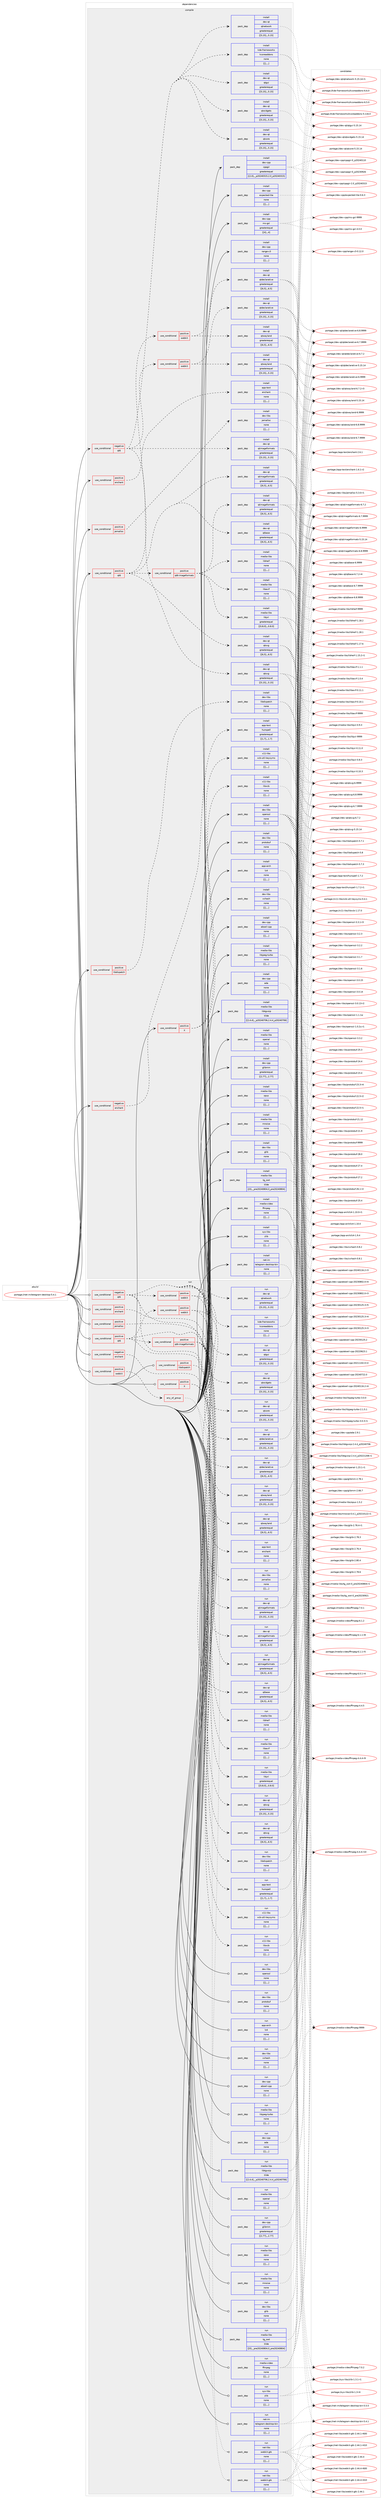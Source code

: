 digraph prolog {

# *************
# Graph options
# *************

newrank=true;
concentrate=true;
compound=true;
graph [rankdir=LR,fontname=Helvetica,fontsize=10,ranksep=1.5];#, ranksep=2.5, nodesep=0.2];
edge  [arrowhead=vee];
node  [fontname=Helvetica,fontsize=10];

# **********
# The ebuild
# **********

subgraph cluster_leftcol {
color=gray;
label=<<i>ebuild</i>>;
id [label="portage://net-im/telegram-desktop-5.4.1", color=red, width=4, href="../net-im/telegram-desktop-5.4.1.svg"];
}

# ****************
# The dependencies
# ****************

subgraph cluster_midcol {
color=gray;
label=<<i>dependencies</i>>;
subgraph cluster_compile {
fillcolor="#eeeeee";
style=filled;
label=<<i>compile</i>>;
subgraph cond96378 {
dependency366018 [label=<<TABLE BORDER="0" CELLBORDER="1" CELLSPACING="0" CELLPADDING="4"><TR><TD ROWSPAN="3" CELLPADDING="10">use_conditional</TD></TR><TR><TD>negative</TD></TR><TR><TD>enchant</TD></TR></TABLE>>, shape=none, color=red];
subgraph pack266989 {
dependency366019 [label=<<TABLE BORDER="0" CELLBORDER="1" CELLSPACING="0" CELLPADDING="4" WIDTH="220"><TR><TD ROWSPAN="6" CELLPADDING="30">pack_dep</TD></TR><TR><TD WIDTH="110">install</TD></TR><TR><TD>app-text</TD></TR><TR><TD>hunspell</TD></TR><TR><TD>greaterequal</TD></TR><TR><TD>[[1,7],,,1.7]</TD></TR></TABLE>>, shape=none, color=blue];
}
dependency366018:e -> dependency366019:w [weight=20,style="dashed",arrowhead="vee"];
}
id:e -> dependency366018:w [weight=20,style="solid",arrowhead="vee"];
subgraph cond96379 {
dependency366020 [label=<<TABLE BORDER="0" CELLBORDER="1" CELLSPACING="0" CELLPADDING="4"><TR><TD ROWSPAN="3" CELLPADDING="10">use_conditional</TD></TR><TR><TD>negative</TD></TR><TR><TD>qt6</TD></TR></TABLE>>, shape=none, color=red];
subgraph pack266990 {
dependency366021 [label=<<TABLE BORDER="0" CELLBORDER="1" CELLSPACING="0" CELLPADDING="4" WIDTH="220"><TR><TD ROWSPAN="6" CELLPADDING="30">pack_dep</TD></TR><TR><TD WIDTH="110">install</TD></TR><TR><TD>dev-qt</TD></TR><TR><TD>qtcore</TD></TR><TR><TD>greaterequal</TD></TR><TR><TD>[[5,15],,,5.15]</TD></TR></TABLE>>, shape=none, color=blue];
}
dependency366020:e -> dependency366021:w [weight=20,style="dashed",arrowhead="vee"];
subgraph pack266991 {
dependency366022 [label=<<TABLE BORDER="0" CELLBORDER="1" CELLSPACING="0" CELLPADDING="4" WIDTH="220"><TR><TD ROWSPAN="6" CELLPADDING="30">pack_dep</TD></TR><TR><TD WIDTH="110">install</TD></TR><TR><TD>dev-qt</TD></TR><TR><TD>qtgui</TD></TR><TR><TD>greaterequal</TD></TR><TR><TD>[[5,15],,,5.15]</TD></TR></TABLE>>, shape=none, color=blue];
}
dependency366020:e -> dependency366022:w [weight=20,style="dashed",arrowhead="vee"];
subgraph pack266992 {
dependency366023 [label=<<TABLE BORDER="0" CELLBORDER="1" CELLSPACING="0" CELLPADDING="4" WIDTH="220"><TR><TD ROWSPAN="6" CELLPADDING="30">pack_dep</TD></TR><TR><TD WIDTH="110">install</TD></TR><TR><TD>dev-qt</TD></TR><TR><TD>qtimageformats</TD></TR><TR><TD>greaterequal</TD></TR><TR><TD>[[5,15],,,5.15]</TD></TR></TABLE>>, shape=none, color=blue];
}
dependency366020:e -> dependency366023:w [weight=20,style="dashed",arrowhead="vee"];
subgraph pack266993 {
dependency366024 [label=<<TABLE BORDER="0" CELLBORDER="1" CELLSPACING="0" CELLPADDING="4" WIDTH="220"><TR><TD ROWSPAN="6" CELLPADDING="30">pack_dep</TD></TR><TR><TD WIDTH="110">install</TD></TR><TR><TD>dev-qt</TD></TR><TR><TD>qtnetwork</TD></TR><TR><TD>greaterequal</TD></TR><TR><TD>[[5,15],,,5.15]</TD></TR></TABLE>>, shape=none, color=blue];
}
dependency366020:e -> dependency366024:w [weight=20,style="dashed",arrowhead="vee"];
subgraph pack266994 {
dependency366025 [label=<<TABLE BORDER="0" CELLBORDER="1" CELLSPACING="0" CELLPADDING="4" WIDTH="220"><TR><TD ROWSPAN="6" CELLPADDING="30">pack_dep</TD></TR><TR><TD WIDTH="110">install</TD></TR><TR><TD>dev-qt</TD></TR><TR><TD>qtsvg</TD></TR><TR><TD>greaterequal</TD></TR><TR><TD>[[5,15],,,5.15]</TD></TR></TABLE>>, shape=none, color=blue];
}
dependency366020:e -> dependency366025:w [weight=20,style="dashed",arrowhead="vee"];
subgraph pack266995 {
dependency366026 [label=<<TABLE BORDER="0" CELLBORDER="1" CELLSPACING="0" CELLPADDING="4" WIDTH="220"><TR><TD ROWSPAN="6" CELLPADDING="30">pack_dep</TD></TR><TR><TD WIDTH="110">install</TD></TR><TR><TD>dev-qt</TD></TR><TR><TD>qtwidgets</TD></TR><TR><TD>greaterequal</TD></TR><TR><TD>[[5,15],,,5.15]</TD></TR></TABLE>>, shape=none, color=blue];
}
dependency366020:e -> dependency366026:w [weight=20,style="dashed",arrowhead="vee"];
subgraph pack266996 {
dependency366027 [label=<<TABLE BORDER="0" CELLBORDER="1" CELLSPACING="0" CELLPADDING="4" WIDTH="220"><TR><TD ROWSPAN="6" CELLPADDING="30">pack_dep</TD></TR><TR><TD WIDTH="110">install</TD></TR><TR><TD>kde-frameworks</TD></TR><TR><TD>kcoreaddons</TD></TR><TR><TD>none</TD></TR><TR><TD>[[],,,,]</TD></TR></TABLE>>, shape=none, color=blue];
}
dependency366020:e -> dependency366027:w [weight=20,style="dashed",arrowhead="vee"];
subgraph cond96380 {
dependency366028 [label=<<TABLE BORDER="0" CELLBORDER="1" CELLSPACING="0" CELLPADDING="4"><TR><TD ROWSPAN="3" CELLPADDING="10">use_conditional</TD></TR><TR><TD>positive</TD></TR><TR><TD>webkit</TD></TR></TABLE>>, shape=none, color=red];
subgraph pack266997 {
dependency366029 [label=<<TABLE BORDER="0" CELLBORDER="1" CELLSPACING="0" CELLPADDING="4" WIDTH="220"><TR><TD ROWSPAN="6" CELLPADDING="30">pack_dep</TD></TR><TR><TD WIDTH="110">install</TD></TR><TR><TD>dev-qt</TD></TR><TR><TD>qtdeclarative</TD></TR><TR><TD>greaterequal</TD></TR><TR><TD>[[5,15],,,5.15]</TD></TR></TABLE>>, shape=none, color=blue];
}
dependency366028:e -> dependency366029:w [weight=20,style="dashed",arrowhead="vee"];
subgraph pack266998 {
dependency366030 [label=<<TABLE BORDER="0" CELLBORDER="1" CELLSPACING="0" CELLPADDING="4" WIDTH="220"><TR><TD ROWSPAN="6" CELLPADDING="30">pack_dep</TD></TR><TR><TD WIDTH="110">install</TD></TR><TR><TD>dev-qt</TD></TR><TR><TD>qtwayland</TD></TR><TR><TD>greaterequal</TD></TR><TR><TD>[[5,15],,,5.15]</TD></TR></TABLE>>, shape=none, color=blue];
}
dependency366028:e -> dependency366030:w [weight=20,style="dashed",arrowhead="vee"];
}
dependency366020:e -> dependency366028:w [weight=20,style="dashed",arrowhead="vee"];
}
id:e -> dependency366020:w [weight=20,style="solid",arrowhead="vee"];
subgraph cond96381 {
dependency366031 [label=<<TABLE BORDER="0" CELLBORDER="1" CELLSPACING="0" CELLPADDING="4"><TR><TD ROWSPAN="3" CELLPADDING="10">use_conditional</TD></TR><TR><TD>positive</TD></TR><TR><TD>X</TD></TR></TABLE>>, shape=none, color=red];
subgraph pack266999 {
dependency366032 [label=<<TABLE BORDER="0" CELLBORDER="1" CELLSPACING="0" CELLPADDING="4" WIDTH="220"><TR><TD ROWSPAN="6" CELLPADDING="30">pack_dep</TD></TR><TR><TD WIDTH="110">install</TD></TR><TR><TD>x11-libs</TD></TR><TR><TD>libxcb</TD></TR><TR><TD>none</TD></TR><TR><TD>[[],,,,]</TD></TR></TABLE>>, shape=none, color=blue];
}
dependency366031:e -> dependency366032:w [weight=20,style="dashed",arrowhead="vee"];
subgraph pack267000 {
dependency366033 [label=<<TABLE BORDER="0" CELLBORDER="1" CELLSPACING="0" CELLPADDING="4" WIDTH="220"><TR><TD ROWSPAN="6" CELLPADDING="30">pack_dep</TD></TR><TR><TD WIDTH="110">install</TD></TR><TR><TD>x11-libs</TD></TR><TR><TD>xcb-util-keysyms</TD></TR><TR><TD>none</TD></TR><TR><TD>[[],,,,]</TD></TR></TABLE>>, shape=none, color=blue];
}
dependency366031:e -> dependency366033:w [weight=20,style="dashed",arrowhead="vee"];
}
id:e -> dependency366031:w [weight=20,style="solid",arrowhead="vee"];
subgraph cond96382 {
dependency366034 [label=<<TABLE BORDER="0" CELLBORDER="1" CELLSPACING="0" CELLPADDING="4"><TR><TD ROWSPAN="3" CELLPADDING="10">use_conditional</TD></TR><TR><TD>positive</TD></TR><TR><TD>enchant</TD></TR></TABLE>>, shape=none, color=red];
subgraph pack267001 {
dependency366035 [label=<<TABLE BORDER="0" CELLBORDER="1" CELLSPACING="0" CELLPADDING="4" WIDTH="220"><TR><TD ROWSPAN="6" CELLPADDING="30">pack_dep</TD></TR><TR><TD WIDTH="110">install</TD></TR><TR><TD>app-text</TD></TR><TR><TD>enchant</TD></TR><TR><TD>none</TD></TR><TR><TD>[[],,,,]</TD></TR></TABLE>>, shape=none, color=blue];
}
dependency366034:e -> dependency366035:w [weight=20,style="dashed",arrowhead="vee"];
}
id:e -> dependency366034:w [weight=20,style="solid",arrowhead="vee"];
subgraph cond96383 {
dependency366036 [label=<<TABLE BORDER="0" CELLBORDER="1" CELLSPACING="0" CELLPADDING="4"><TR><TD ROWSPAN="3" CELLPADDING="10">use_conditional</TD></TR><TR><TD>positive</TD></TR><TR><TD>jemalloc</TD></TR></TABLE>>, shape=none, color=red];
subgraph pack267002 {
dependency366037 [label=<<TABLE BORDER="0" CELLBORDER="1" CELLSPACING="0" CELLPADDING="4" WIDTH="220"><TR><TD ROWSPAN="6" CELLPADDING="30">pack_dep</TD></TR><TR><TD WIDTH="110">install</TD></TR><TR><TD>dev-libs</TD></TR><TR><TD>jemalloc</TD></TR><TR><TD>none</TD></TR><TR><TD>[[],,,,]</TD></TR></TABLE>>, shape=none, color=blue];
}
dependency366036:e -> dependency366037:w [weight=20,style="dashed",arrowhead="vee"];
}
id:e -> dependency366036:w [weight=20,style="solid",arrowhead="vee"];
subgraph cond96384 {
dependency366038 [label=<<TABLE BORDER="0" CELLBORDER="1" CELLSPACING="0" CELLPADDING="4"><TR><TD ROWSPAN="3" CELLPADDING="10">use_conditional</TD></TR><TR><TD>positive</TD></TR><TR><TD>libdispatch</TD></TR></TABLE>>, shape=none, color=red];
subgraph pack267003 {
dependency366039 [label=<<TABLE BORDER="0" CELLBORDER="1" CELLSPACING="0" CELLPADDING="4" WIDTH="220"><TR><TD ROWSPAN="6" CELLPADDING="30">pack_dep</TD></TR><TR><TD WIDTH="110">install</TD></TR><TR><TD>dev-libs</TD></TR><TR><TD>libdispatch</TD></TR><TR><TD>none</TD></TR><TR><TD>[[],,,,]</TD></TR></TABLE>>, shape=none, color=blue];
}
dependency366038:e -> dependency366039:w [weight=20,style="dashed",arrowhead="vee"];
}
id:e -> dependency366038:w [weight=20,style="solid",arrowhead="vee"];
subgraph cond96385 {
dependency366040 [label=<<TABLE BORDER="0" CELLBORDER="1" CELLSPACING="0" CELLPADDING="4"><TR><TD ROWSPAN="3" CELLPADDING="10">use_conditional</TD></TR><TR><TD>positive</TD></TR><TR><TD>qt6</TD></TR></TABLE>>, shape=none, color=red];
subgraph pack267004 {
dependency366041 [label=<<TABLE BORDER="0" CELLBORDER="1" CELLSPACING="0" CELLPADDING="4" WIDTH="220"><TR><TD ROWSPAN="6" CELLPADDING="30">pack_dep</TD></TR><TR><TD WIDTH="110">install</TD></TR><TR><TD>dev-qt</TD></TR><TR><TD>qtbase</TD></TR><TR><TD>greaterequal</TD></TR><TR><TD>[[6,5],,,6.5]</TD></TR></TABLE>>, shape=none, color=blue];
}
dependency366040:e -> dependency366041:w [weight=20,style="dashed",arrowhead="vee"];
subgraph pack267005 {
dependency366042 [label=<<TABLE BORDER="0" CELLBORDER="1" CELLSPACING="0" CELLPADDING="4" WIDTH="220"><TR><TD ROWSPAN="6" CELLPADDING="30">pack_dep</TD></TR><TR><TD WIDTH="110">install</TD></TR><TR><TD>dev-qt</TD></TR><TR><TD>qtimageformats</TD></TR><TR><TD>greaterequal</TD></TR><TR><TD>[[6,5],,,6.5]</TD></TR></TABLE>>, shape=none, color=blue];
}
dependency366040:e -> dependency366042:w [weight=20,style="dashed",arrowhead="vee"];
subgraph pack267006 {
dependency366043 [label=<<TABLE BORDER="0" CELLBORDER="1" CELLSPACING="0" CELLPADDING="4" WIDTH="220"><TR><TD ROWSPAN="6" CELLPADDING="30">pack_dep</TD></TR><TR><TD WIDTH="110">install</TD></TR><TR><TD>dev-qt</TD></TR><TR><TD>qtsvg</TD></TR><TR><TD>greaterequal</TD></TR><TR><TD>[[6,5],,,6.5]</TD></TR></TABLE>>, shape=none, color=blue];
}
dependency366040:e -> dependency366043:w [weight=20,style="dashed",arrowhead="vee"];
subgraph cond96386 {
dependency366044 [label=<<TABLE BORDER="0" CELLBORDER="1" CELLSPACING="0" CELLPADDING="4"><TR><TD ROWSPAN="3" CELLPADDING="10">use_conditional</TD></TR><TR><TD>positive</TD></TR><TR><TD>webkit</TD></TR></TABLE>>, shape=none, color=red];
subgraph pack267007 {
dependency366045 [label=<<TABLE BORDER="0" CELLBORDER="1" CELLSPACING="0" CELLPADDING="4" WIDTH="220"><TR><TD ROWSPAN="6" CELLPADDING="30">pack_dep</TD></TR><TR><TD WIDTH="110">install</TD></TR><TR><TD>dev-qt</TD></TR><TR><TD>qtdeclarative</TD></TR><TR><TD>greaterequal</TD></TR><TR><TD>[[6,5],,,6.5]</TD></TR></TABLE>>, shape=none, color=blue];
}
dependency366044:e -> dependency366045:w [weight=20,style="dashed",arrowhead="vee"];
subgraph pack267008 {
dependency366046 [label=<<TABLE BORDER="0" CELLBORDER="1" CELLSPACING="0" CELLPADDING="4" WIDTH="220"><TR><TD ROWSPAN="6" CELLPADDING="30">pack_dep</TD></TR><TR><TD WIDTH="110">install</TD></TR><TR><TD>dev-qt</TD></TR><TR><TD>qtwayland</TD></TR><TR><TD>greaterequal</TD></TR><TR><TD>[[6,5],,,6.5]</TD></TR></TABLE>>, shape=none, color=blue];
}
dependency366044:e -> dependency366046:w [weight=20,style="dashed",arrowhead="vee"];
}
dependency366040:e -> dependency366044:w [weight=20,style="dashed",arrowhead="vee"];
subgraph cond96387 {
dependency366047 [label=<<TABLE BORDER="0" CELLBORDER="1" CELLSPACING="0" CELLPADDING="4"><TR><TD ROWSPAN="3" CELLPADDING="10">use_conditional</TD></TR><TR><TD>positive</TD></TR><TR><TD>qt6-imageformats</TD></TR></TABLE>>, shape=none, color=red];
subgraph pack267009 {
dependency366048 [label=<<TABLE BORDER="0" CELLBORDER="1" CELLSPACING="0" CELLPADDING="4" WIDTH="220"><TR><TD ROWSPAN="6" CELLPADDING="30">pack_dep</TD></TR><TR><TD WIDTH="110">install</TD></TR><TR><TD>dev-qt</TD></TR><TR><TD>qtimageformats</TD></TR><TR><TD>greaterequal</TD></TR><TR><TD>[[6,5],,,6.5]</TD></TR></TABLE>>, shape=none, color=blue];
}
dependency366047:e -> dependency366048:w [weight=20,style="dashed",arrowhead="vee"];
subgraph pack267010 {
dependency366049 [label=<<TABLE BORDER="0" CELLBORDER="1" CELLSPACING="0" CELLPADDING="4" WIDTH="220"><TR><TD ROWSPAN="6" CELLPADDING="30">pack_dep</TD></TR><TR><TD WIDTH="110">install</TD></TR><TR><TD>media-libs</TD></TR><TR><TD>libavif</TD></TR><TR><TD>none</TD></TR><TR><TD>[[],,,,]</TD></TR></TABLE>>, shape=none, color=blue];
}
dependency366047:e -> dependency366049:w [weight=20,style="dashed",arrowhead="vee"];
subgraph pack267011 {
dependency366050 [label=<<TABLE BORDER="0" CELLBORDER="1" CELLSPACING="0" CELLPADDING="4" WIDTH="220"><TR><TD ROWSPAN="6" CELLPADDING="30">pack_dep</TD></TR><TR><TD WIDTH="110">install</TD></TR><TR><TD>media-libs</TD></TR><TR><TD>libheif</TD></TR><TR><TD>none</TD></TR><TR><TD>[[],,,,]</TD></TR></TABLE>>, shape=none, color=blue];
}
dependency366047:e -> dependency366050:w [weight=20,style="dashed",arrowhead="vee"];
subgraph pack267012 {
dependency366051 [label=<<TABLE BORDER="0" CELLBORDER="1" CELLSPACING="0" CELLPADDING="4" WIDTH="220"><TR><TD ROWSPAN="6" CELLPADDING="30">pack_dep</TD></TR><TR><TD WIDTH="110">install</TD></TR><TR><TD>media-libs</TD></TR><TR><TD>libjxl</TD></TR><TR><TD>greaterequal</TD></TR><TR><TD>[[0,8,0],,,0.8.0]</TD></TR></TABLE>>, shape=none, color=blue];
}
dependency366047:e -> dependency366051:w [weight=20,style="dashed",arrowhead="vee"];
}
dependency366040:e -> dependency366047:w [weight=20,style="dashed",arrowhead="vee"];
}
id:e -> dependency366040:w [weight=20,style="solid",arrowhead="vee"];
subgraph pack267013 {
dependency366052 [label=<<TABLE BORDER="0" CELLBORDER="1" CELLSPACING="0" CELLPADDING="4" WIDTH="220"><TR><TD ROWSPAN="6" CELLPADDING="30">pack_dep</TD></TR><TR><TD WIDTH="110">install</TD></TR><TR><TD>app-arch</TD></TR><TR><TD>lz4</TD></TR><TR><TD>none</TD></TR><TR><TD>[[],,,,]</TD></TR></TABLE>>, shape=none, color=blue];
}
id:e -> dependency366052:w [weight=20,style="solid",arrowhead="vee"];
subgraph pack267014 {
dependency366053 [label=<<TABLE BORDER="0" CELLBORDER="1" CELLSPACING="0" CELLPADDING="4" WIDTH="220"><TR><TD ROWSPAN="6" CELLPADDING="30">pack_dep</TD></TR><TR><TD WIDTH="110">install</TD></TR><TR><TD>dev-cpp</TD></TR><TR><TD>abseil-cpp</TD></TR><TR><TD>none</TD></TR><TR><TD>[[],,,,]</TD></TR></TABLE>>, shape=none, color=blue];
}
id:e -> dependency366053:w [weight=20,style="solid",arrowhead="vee"];
subgraph pack267015 {
dependency366054 [label=<<TABLE BORDER="0" CELLBORDER="1" CELLSPACING="0" CELLPADDING="4" WIDTH="220"><TR><TD ROWSPAN="6" CELLPADDING="30">pack_dep</TD></TR><TR><TD WIDTH="110">install</TD></TR><TR><TD>dev-cpp</TD></TR><TR><TD>ada</TD></TR><TR><TD>none</TD></TR><TR><TD>[[],,,,]</TD></TR></TABLE>>, shape=none, color=blue];
}
id:e -> dependency366054:w [weight=20,style="solid",arrowhead="vee"];
subgraph pack267016 {
dependency366055 [label=<<TABLE BORDER="0" CELLBORDER="1" CELLSPACING="0" CELLPADDING="4" WIDTH="220"><TR><TD ROWSPAN="6" CELLPADDING="30">pack_dep</TD></TR><TR><TD WIDTH="110">install</TD></TR><TR><TD>dev-cpp</TD></TR><TR><TD>cppgir</TD></TR><TR><TD>greaterequal</TD></TR><TR><TD>[[2,0],,_p20240315,2.0_p20240315]</TD></TR></TABLE>>, shape=none, color=blue];
}
id:e -> dependency366055:w [weight=20,style="solid",arrowhead="vee"];
subgraph pack267017 {
dependency366056 [label=<<TABLE BORDER="0" CELLBORDER="1" CELLSPACING="0" CELLPADDING="4" WIDTH="220"><TR><TD ROWSPAN="6" CELLPADDING="30">pack_dep</TD></TR><TR><TD WIDTH="110">install</TD></TR><TR><TD>dev-cpp</TD></TR><TR><TD>expected-lite</TD></TR><TR><TD>none</TD></TR><TR><TD>[[],,,,]</TD></TR></TABLE>>, shape=none, color=blue];
}
id:e -> dependency366056:w [weight=20,style="solid",arrowhead="vee"];
subgraph pack267018 {
dependency366057 [label=<<TABLE BORDER="0" CELLBORDER="1" CELLSPACING="0" CELLPADDING="4" WIDTH="220"><TR><TD ROWSPAN="6" CELLPADDING="30">pack_dep</TD></TR><TR><TD WIDTH="110">install</TD></TR><TR><TD>dev-cpp</TD></TR><TR><TD>glibmm</TD></TR><TR><TD>greaterequal</TD></TR><TR><TD>[[2,77],,,2.77]</TD></TR></TABLE>>, shape=none, color=blue];
}
id:e -> dependency366057:w [weight=20,style="solid",arrowhead="vee"];
subgraph pack267019 {
dependency366058 [label=<<TABLE BORDER="0" CELLBORDER="1" CELLSPACING="0" CELLPADDING="4" WIDTH="220"><TR><TD ROWSPAN="6" CELLPADDING="30">pack_dep</TD></TR><TR><TD WIDTH="110">install</TD></TR><TR><TD>dev-cpp</TD></TR><TR><TD>ms-gsl</TD></TR><TR><TD>greaterequal</TD></TR><TR><TD>[[4],,,4]</TD></TR></TABLE>>, shape=none, color=blue];
}
id:e -> dependency366058:w [weight=20,style="solid",arrowhead="vee"];
subgraph pack267020 {
dependency366059 [label=<<TABLE BORDER="0" CELLBORDER="1" CELLSPACING="0" CELLPADDING="4" WIDTH="220"><TR><TD ROWSPAN="6" CELLPADDING="30">pack_dep</TD></TR><TR><TD WIDTH="110">install</TD></TR><TR><TD>dev-cpp</TD></TR><TR><TD>range-v3</TD></TR><TR><TD>none</TD></TR><TR><TD>[[],,,,]</TD></TR></TABLE>>, shape=none, color=blue];
}
id:e -> dependency366059:w [weight=20,style="solid",arrowhead="vee"];
subgraph pack267021 {
dependency366060 [label=<<TABLE BORDER="0" CELLBORDER="1" CELLSPACING="0" CELLPADDING="4" WIDTH="220"><TR><TD ROWSPAN="6" CELLPADDING="30">pack_dep</TD></TR><TR><TD WIDTH="110">install</TD></TR><TR><TD>dev-libs</TD></TR><TR><TD>glib</TD></TR><TR><TD>none</TD></TR><TR><TD>[[],,,,]</TD></TR></TABLE>>, shape=none, color=blue];
}
id:e -> dependency366060:w [weight=20,style="solid",arrowhead="vee"];
subgraph pack267022 {
dependency366061 [label=<<TABLE BORDER="0" CELLBORDER="1" CELLSPACING="0" CELLPADDING="4" WIDTH="220"><TR><TD ROWSPAN="6" CELLPADDING="30">pack_dep</TD></TR><TR><TD WIDTH="110">install</TD></TR><TR><TD>dev-libs</TD></TR><TR><TD>openssl</TD></TR><TR><TD>none</TD></TR><TR><TD>[[],,,,]</TD></TR></TABLE>>, shape=none, color=blue];
}
id:e -> dependency366061:w [weight=20,style="solid",arrowhead="vee"];
subgraph pack267023 {
dependency366062 [label=<<TABLE BORDER="0" CELLBORDER="1" CELLSPACING="0" CELLPADDING="4" WIDTH="220"><TR><TD ROWSPAN="6" CELLPADDING="30">pack_dep</TD></TR><TR><TD WIDTH="110">install</TD></TR><TR><TD>dev-libs</TD></TR><TR><TD>protobuf</TD></TR><TR><TD>none</TD></TR><TR><TD>[[],,,,]</TD></TR></TABLE>>, shape=none, color=blue];
}
id:e -> dependency366062:w [weight=20,style="solid",arrowhead="vee"];
subgraph pack267024 {
dependency366063 [label=<<TABLE BORDER="0" CELLBORDER="1" CELLSPACING="0" CELLPADDING="4" WIDTH="220"><TR><TD ROWSPAN="6" CELLPADDING="30">pack_dep</TD></TR><TR><TD WIDTH="110">install</TD></TR><TR><TD>dev-libs</TD></TR><TR><TD>xxhash</TD></TR><TR><TD>none</TD></TR><TR><TD>[[],,,,]</TD></TR></TABLE>>, shape=none, color=blue];
}
id:e -> dependency366063:w [weight=20,style="solid",arrowhead="vee"];
subgraph pack267025 {
dependency366064 [label=<<TABLE BORDER="0" CELLBORDER="1" CELLSPACING="0" CELLPADDING="4" WIDTH="220"><TR><TD ROWSPAN="6" CELLPADDING="30">pack_dep</TD></TR><TR><TD WIDTH="110">install</TD></TR><TR><TD>media-libs</TD></TR><TR><TD>libjpeg-turbo</TD></TR><TR><TD>none</TD></TR><TR><TD>[[],,,,]</TD></TR></TABLE>>, shape=none, color=blue];
}
id:e -> dependency366064:w [weight=20,style="solid",arrowhead="vee"];
subgraph pack267026 {
dependency366065 [label=<<TABLE BORDER="0" CELLBORDER="1" CELLSPACING="0" CELLPADDING="4" WIDTH="220"><TR><TD ROWSPAN="6" CELLPADDING="30">pack_dep</TD></TR><TR><TD WIDTH="110">install</TD></TR><TR><TD>media-libs</TD></TR><TR><TD>libtgvoip</TD></TR><TR><TD>tilde</TD></TR><TR><TD>[[2,4,4],,_p20240706,2.4.4_p20240706]</TD></TR></TABLE>>, shape=none, color=blue];
}
id:e -> dependency366065:w [weight=20,style="solid",arrowhead="vee"];
subgraph pack267027 {
dependency366066 [label=<<TABLE BORDER="0" CELLBORDER="1" CELLSPACING="0" CELLPADDING="4" WIDTH="220"><TR><TD ROWSPAN="6" CELLPADDING="30">pack_dep</TD></TR><TR><TD WIDTH="110">install</TD></TR><TR><TD>media-libs</TD></TR><TR><TD>openal</TD></TR><TR><TD>none</TD></TR><TR><TD>[[],,,,]</TD></TR></TABLE>>, shape=none, color=blue];
}
id:e -> dependency366066:w [weight=20,style="solid",arrowhead="vee"];
subgraph pack267028 {
dependency366067 [label=<<TABLE BORDER="0" CELLBORDER="1" CELLSPACING="0" CELLPADDING="4" WIDTH="220"><TR><TD ROWSPAN="6" CELLPADDING="30">pack_dep</TD></TR><TR><TD WIDTH="110">install</TD></TR><TR><TD>media-libs</TD></TR><TR><TD>opus</TD></TR><TR><TD>none</TD></TR><TR><TD>[[],,,,]</TD></TR></TABLE>>, shape=none, color=blue];
}
id:e -> dependency366067:w [weight=20,style="solid",arrowhead="vee"];
subgraph pack267029 {
dependency366068 [label=<<TABLE BORDER="0" CELLBORDER="1" CELLSPACING="0" CELLPADDING="4" WIDTH="220"><TR><TD ROWSPAN="6" CELLPADDING="30">pack_dep</TD></TR><TR><TD WIDTH="110">install</TD></TR><TR><TD>media-libs</TD></TR><TR><TD>rnnoise</TD></TR><TR><TD>none</TD></TR><TR><TD>[[],,,,]</TD></TR></TABLE>>, shape=none, color=blue];
}
id:e -> dependency366068:w [weight=20,style="solid",arrowhead="vee"];
subgraph pack267030 {
dependency366069 [label=<<TABLE BORDER="0" CELLBORDER="1" CELLSPACING="0" CELLPADDING="4" WIDTH="220"><TR><TD ROWSPAN="6" CELLPADDING="30">pack_dep</TD></TR><TR><TD WIDTH="110">install</TD></TR><TR><TD>media-libs</TD></TR><TR><TD>tg_owt</TD></TR><TR><TD>tilde</TD></TR><TR><TD>[[0],,_pre20240804,0_pre20240804]</TD></TR></TABLE>>, shape=none, color=blue];
}
id:e -> dependency366069:w [weight=20,style="solid",arrowhead="vee"];
subgraph pack267031 {
dependency366070 [label=<<TABLE BORDER="0" CELLBORDER="1" CELLSPACING="0" CELLPADDING="4" WIDTH="220"><TR><TD ROWSPAN="6" CELLPADDING="30">pack_dep</TD></TR><TR><TD WIDTH="110">install</TD></TR><TR><TD>media-video</TD></TR><TR><TD>ffmpeg</TD></TR><TR><TD>none</TD></TR><TR><TD>[[],,,,]</TD></TR></TABLE>>, shape=none, color=blue];
}
id:e -> dependency366070:w [weight=20,style="solid",arrowhead="vee"];
subgraph pack267032 {
dependency366071 [label=<<TABLE BORDER="0" CELLBORDER="1" CELLSPACING="0" CELLPADDING="4" WIDTH="220"><TR><TD ROWSPAN="6" CELLPADDING="30">pack_dep</TD></TR><TR><TD WIDTH="110">install</TD></TR><TR><TD>sys-libs</TD></TR><TR><TD>zlib</TD></TR><TR><TD>none</TD></TR><TR><TD>[[],,,,]</TD></TR></TABLE>>, shape=none, color=blue];
}
id:e -> dependency366071:w [weight=20,style="solid",arrowhead="vee"];
subgraph pack267033 {
dependency366072 [label=<<TABLE BORDER="0" CELLBORDER="1" CELLSPACING="0" CELLPADDING="4" WIDTH="220"><TR><TD ROWSPAN="6" CELLPADDING="30">pack_dep</TD></TR><TR><TD WIDTH="110">install</TD></TR><TR><TD>net-im</TD></TR><TR><TD>telegram-desktop-bin</TD></TR><TR><TD>none</TD></TR><TR><TD>[[],,,,]</TD></TR></TABLE>>, shape=none, color=blue];
}
id:e -> dependency366072:w [weight=20,style="solid",arrowhead="vee"];
}
subgraph cluster_compileandrun {
fillcolor="#eeeeee";
style=filled;
label=<<i>compile and run</i>>;
}
subgraph cluster_run {
fillcolor="#eeeeee";
style=filled;
label=<<i>run</i>>;
subgraph cond96388 {
dependency366073 [label=<<TABLE BORDER="0" CELLBORDER="1" CELLSPACING="0" CELLPADDING="4"><TR><TD ROWSPAN="3" CELLPADDING="10">use_conditional</TD></TR><TR><TD>negative</TD></TR><TR><TD>enchant</TD></TR></TABLE>>, shape=none, color=red];
subgraph pack267034 {
dependency366074 [label=<<TABLE BORDER="0" CELLBORDER="1" CELLSPACING="0" CELLPADDING="4" WIDTH="220"><TR><TD ROWSPAN="6" CELLPADDING="30">pack_dep</TD></TR><TR><TD WIDTH="110">run</TD></TR><TR><TD>app-text</TD></TR><TR><TD>hunspell</TD></TR><TR><TD>greaterequal</TD></TR><TR><TD>[[1,7],,,1.7]</TD></TR></TABLE>>, shape=none, color=blue];
}
dependency366073:e -> dependency366074:w [weight=20,style="dashed",arrowhead="vee"];
}
id:e -> dependency366073:w [weight=20,style="solid",arrowhead="odot"];
subgraph cond96389 {
dependency366075 [label=<<TABLE BORDER="0" CELLBORDER="1" CELLSPACING="0" CELLPADDING="4"><TR><TD ROWSPAN="3" CELLPADDING="10">use_conditional</TD></TR><TR><TD>negative</TD></TR><TR><TD>qt6</TD></TR></TABLE>>, shape=none, color=red];
subgraph pack267035 {
dependency366076 [label=<<TABLE BORDER="0" CELLBORDER="1" CELLSPACING="0" CELLPADDING="4" WIDTH="220"><TR><TD ROWSPAN="6" CELLPADDING="30">pack_dep</TD></TR><TR><TD WIDTH="110">run</TD></TR><TR><TD>dev-qt</TD></TR><TR><TD>qtcore</TD></TR><TR><TD>greaterequal</TD></TR><TR><TD>[[5,15],,,5.15]</TD></TR></TABLE>>, shape=none, color=blue];
}
dependency366075:e -> dependency366076:w [weight=20,style="dashed",arrowhead="vee"];
subgraph pack267036 {
dependency366077 [label=<<TABLE BORDER="0" CELLBORDER="1" CELLSPACING="0" CELLPADDING="4" WIDTH="220"><TR><TD ROWSPAN="6" CELLPADDING="30">pack_dep</TD></TR><TR><TD WIDTH="110">run</TD></TR><TR><TD>dev-qt</TD></TR><TR><TD>qtgui</TD></TR><TR><TD>greaterequal</TD></TR><TR><TD>[[5,15],,,5.15]</TD></TR></TABLE>>, shape=none, color=blue];
}
dependency366075:e -> dependency366077:w [weight=20,style="dashed",arrowhead="vee"];
subgraph pack267037 {
dependency366078 [label=<<TABLE BORDER="0" CELLBORDER="1" CELLSPACING="0" CELLPADDING="4" WIDTH="220"><TR><TD ROWSPAN="6" CELLPADDING="30">pack_dep</TD></TR><TR><TD WIDTH="110">run</TD></TR><TR><TD>dev-qt</TD></TR><TR><TD>qtimageformats</TD></TR><TR><TD>greaterequal</TD></TR><TR><TD>[[5,15],,,5.15]</TD></TR></TABLE>>, shape=none, color=blue];
}
dependency366075:e -> dependency366078:w [weight=20,style="dashed",arrowhead="vee"];
subgraph pack267038 {
dependency366079 [label=<<TABLE BORDER="0" CELLBORDER="1" CELLSPACING="0" CELLPADDING="4" WIDTH="220"><TR><TD ROWSPAN="6" CELLPADDING="30">pack_dep</TD></TR><TR><TD WIDTH="110">run</TD></TR><TR><TD>dev-qt</TD></TR><TR><TD>qtnetwork</TD></TR><TR><TD>greaterequal</TD></TR><TR><TD>[[5,15],,,5.15]</TD></TR></TABLE>>, shape=none, color=blue];
}
dependency366075:e -> dependency366079:w [weight=20,style="dashed",arrowhead="vee"];
subgraph pack267039 {
dependency366080 [label=<<TABLE BORDER="0" CELLBORDER="1" CELLSPACING="0" CELLPADDING="4" WIDTH="220"><TR><TD ROWSPAN="6" CELLPADDING="30">pack_dep</TD></TR><TR><TD WIDTH="110">run</TD></TR><TR><TD>dev-qt</TD></TR><TR><TD>qtsvg</TD></TR><TR><TD>greaterequal</TD></TR><TR><TD>[[5,15],,,5.15]</TD></TR></TABLE>>, shape=none, color=blue];
}
dependency366075:e -> dependency366080:w [weight=20,style="dashed",arrowhead="vee"];
subgraph pack267040 {
dependency366081 [label=<<TABLE BORDER="0" CELLBORDER="1" CELLSPACING="0" CELLPADDING="4" WIDTH="220"><TR><TD ROWSPAN="6" CELLPADDING="30">pack_dep</TD></TR><TR><TD WIDTH="110">run</TD></TR><TR><TD>dev-qt</TD></TR><TR><TD>qtwidgets</TD></TR><TR><TD>greaterequal</TD></TR><TR><TD>[[5,15],,,5.15]</TD></TR></TABLE>>, shape=none, color=blue];
}
dependency366075:e -> dependency366081:w [weight=20,style="dashed",arrowhead="vee"];
subgraph pack267041 {
dependency366082 [label=<<TABLE BORDER="0" CELLBORDER="1" CELLSPACING="0" CELLPADDING="4" WIDTH="220"><TR><TD ROWSPAN="6" CELLPADDING="30">pack_dep</TD></TR><TR><TD WIDTH="110">run</TD></TR><TR><TD>kde-frameworks</TD></TR><TR><TD>kcoreaddons</TD></TR><TR><TD>none</TD></TR><TR><TD>[[],,,,]</TD></TR></TABLE>>, shape=none, color=blue];
}
dependency366075:e -> dependency366082:w [weight=20,style="dashed",arrowhead="vee"];
subgraph cond96390 {
dependency366083 [label=<<TABLE BORDER="0" CELLBORDER="1" CELLSPACING="0" CELLPADDING="4"><TR><TD ROWSPAN="3" CELLPADDING="10">use_conditional</TD></TR><TR><TD>positive</TD></TR><TR><TD>webkit</TD></TR></TABLE>>, shape=none, color=red];
subgraph pack267042 {
dependency366084 [label=<<TABLE BORDER="0" CELLBORDER="1" CELLSPACING="0" CELLPADDING="4" WIDTH="220"><TR><TD ROWSPAN="6" CELLPADDING="30">pack_dep</TD></TR><TR><TD WIDTH="110">run</TD></TR><TR><TD>dev-qt</TD></TR><TR><TD>qtdeclarative</TD></TR><TR><TD>greaterequal</TD></TR><TR><TD>[[5,15],,,5.15]</TD></TR></TABLE>>, shape=none, color=blue];
}
dependency366083:e -> dependency366084:w [weight=20,style="dashed",arrowhead="vee"];
subgraph pack267043 {
dependency366085 [label=<<TABLE BORDER="0" CELLBORDER="1" CELLSPACING="0" CELLPADDING="4" WIDTH="220"><TR><TD ROWSPAN="6" CELLPADDING="30">pack_dep</TD></TR><TR><TD WIDTH="110">run</TD></TR><TR><TD>dev-qt</TD></TR><TR><TD>qtwayland</TD></TR><TR><TD>greaterequal</TD></TR><TR><TD>[[5,15],,,5.15]</TD></TR></TABLE>>, shape=none, color=blue];
}
dependency366083:e -> dependency366085:w [weight=20,style="dashed",arrowhead="vee"];
}
dependency366075:e -> dependency366083:w [weight=20,style="dashed",arrowhead="vee"];
}
id:e -> dependency366075:w [weight=20,style="solid",arrowhead="odot"];
subgraph cond96391 {
dependency366086 [label=<<TABLE BORDER="0" CELLBORDER="1" CELLSPACING="0" CELLPADDING="4"><TR><TD ROWSPAN="3" CELLPADDING="10">use_conditional</TD></TR><TR><TD>positive</TD></TR><TR><TD>X</TD></TR></TABLE>>, shape=none, color=red];
subgraph pack267044 {
dependency366087 [label=<<TABLE BORDER="0" CELLBORDER="1" CELLSPACING="0" CELLPADDING="4" WIDTH="220"><TR><TD ROWSPAN="6" CELLPADDING="30">pack_dep</TD></TR><TR><TD WIDTH="110">run</TD></TR><TR><TD>x11-libs</TD></TR><TR><TD>libxcb</TD></TR><TR><TD>none</TD></TR><TR><TD>[[],,,,]</TD></TR></TABLE>>, shape=none, color=blue];
}
dependency366086:e -> dependency366087:w [weight=20,style="dashed",arrowhead="vee"];
subgraph pack267045 {
dependency366088 [label=<<TABLE BORDER="0" CELLBORDER="1" CELLSPACING="0" CELLPADDING="4" WIDTH="220"><TR><TD ROWSPAN="6" CELLPADDING="30">pack_dep</TD></TR><TR><TD WIDTH="110">run</TD></TR><TR><TD>x11-libs</TD></TR><TR><TD>xcb-util-keysyms</TD></TR><TR><TD>none</TD></TR><TR><TD>[[],,,,]</TD></TR></TABLE>>, shape=none, color=blue];
}
dependency366086:e -> dependency366088:w [weight=20,style="dashed",arrowhead="vee"];
}
id:e -> dependency366086:w [weight=20,style="solid",arrowhead="odot"];
subgraph cond96392 {
dependency366089 [label=<<TABLE BORDER="0" CELLBORDER="1" CELLSPACING="0" CELLPADDING="4"><TR><TD ROWSPAN="3" CELLPADDING="10">use_conditional</TD></TR><TR><TD>positive</TD></TR><TR><TD>enchant</TD></TR></TABLE>>, shape=none, color=red];
subgraph pack267046 {
dependency366090 [label=<<TABLE BORDER="0" CELLBORDER="1" CELLSPACING="0" CELLPADDING="4" WIDTH="220"><TR><TD ROWSPAN="6" CELLPADDING="30">pack_dep</TD></TR><TR><TD WIDTH="110">run</TD></TR><TR><TD>app-text</TD></TR><TR><TD>enchant</TD></TR><TR><TD>none</TD></TR><TR><TD>[[],,,,]</TD></TR></TABLE>>, shape=none, color=blue];
}
dependency366089:e -> dependency366090:w [weight=20,style="dashed",arrowhead="vee"];
}
id:e -> dependency366089:w [weight=20,style="solid",arrowhead="odot"];
subgraph cond96393 {
dependency366091 [label=<<TABLE BORDER="0" CELLBORDER="1" CELLSPACING="0" CELLPADDING="4"><TR><TD ROWSPAN="3" CELLPADDING="10">use_conditional</TD></TR><TR><TD>positive</TD></TR><TR><TD>jemalloc</TD></TR></TABLE>>, shape=none, color=red];
subgraph pack267047 {
dependency366092 [label=<<TABLE BORDER="0" CELLBORDER="1" CELLSPACING="0" CELLPADDING="4" WIDTH="220"><TR><TD ROWSPAN="6" CELLPADDING="30">pack_dep</TD></TR><TR><TD WIDTH="110">run</TD></TR><TR><TD>dev-libs</TD></TR><TR><TD>jemalloc</TD></TR><TR><TD>none</TD></TR><TR><TD>[[],,,,]</TD></TR></TABLE>>, shape=none, color=blue];
}
dependency366091:e -> dependency366092:w [weight=20,style="dashed",arrowhead="vee"];
}
id:e -> dependency366091:w [weight=20,style="solid",arrowhead="odot"];
subgraph cond96394 {
dependency366093 [label=<<TABLE BORDER="0" CELLBORDER="1" CELLSPACING="0" CELLPADDING="4"><TR><TD ROWSPAN="3" CELLPADDING="10">use_conditional</TD></TR><TR><TD>positive</TD></TR><TR><TD>libdispatch</TD></TR></TABLE>>, shape=none, color=red];
subgraph pack267048 {
dependency366094 [label=<<TABLE BORDER="0" CELLBORDER="1" CELLSPACING="0" CELLPADDING="4" WIDTH="220"><TR><TD ROWSPAN="6" CELLPADDING="30">pack_dep</TD></TR><TR><TD WIDTH="110">run</TD></TR><TR><TD>dev-libs</TD></TR><TR><TD>libdispatch</TD></TR><TR><TD>none</TD></TR><TR><TD>[[],,,,]</TD></TR></TABLE>>, shape=none, color=blue];
}
dependency366093:e -> dependency366094:w [weight=20,style="dashed",arrowhead="vee"];
}
id:e -> dependency366093:w [weight=20,style="solid",arrowhead="odot"];
subgraph cond96395 {
dependency366095 [label=<<TABLE BORDER="0" CELLBORDER="1" CELLSPACING="0" CELLPADDING="4"><TR><TD ROWSPAN="3" CELLPADDING="10">use_conditional</TD></TR><TR><TD>positive</TD></TR><TR><TD>qt6</TD></TR></TABLE>>, shape=none, color=red];
subgraph pack267049 {
dependency366096 [label=<<TABLE BORDER="0" CELLBORDER="1" CELLSPACING="0" CELLPADDING="4" WIDTH="220"><TR><TD ROWSPAN="6" CELLPADDING="30">pack_dep</TD></TR><TR><TD WIDTH="110">run</TD></TR><TR><TD>dev-qt</TD></TR><TR><TD>qtbase</TD></TR><TR><TD>greaterequal</TD></TR><TR><TD>[[6,5],,,6.5]</TD></TR></TABLE>>, shape=none, color=blue];
}
dependency366095:e -> dependency366096:w [weight=20,style="dashed",arrowhead="vee"];
subgraph pack267050 {
dependency366097 [label=<<TABLE BORDER="0" CELLBORDER="1" CELLSPACING="0" CELLPADDING="4" WIDTH="220"><TR><TD ROWSPAN="6" CELLPADDING="30">pack_dep</TD></TR><TR><TD WIDTH="110">run</TD></TR><TR><TD>dev-qt</TD></TR><TR><TD>qtimageformats</TD></TR><TR><TD>greaterequal</TD></TR><TR><TD>[[6,5],,,6.5]</TD></TR></TABLE>>, shape=none, color=blue];
}
dependency366095:e -> dependency366097:w [weight=20,style="dashed",arrowhead="vee"];
subgraph pack267051 {
dependency366098 [label=<<TABLE BORDER="0" CELLBORDER="1" CELLSPACING="0" CELLPADDING="4" WIDTH="220"><TR><TD ROWSPAN="6" CELLPADDING="30">pack_dep</TD></TR><TR><TD WIDTH="110">run</TD></TR><TR><TD>dev-qt</TD></TR><TR><TD>qtsvg</TD></TR><TR><TD>greaterequal</TD></TR><TR><TD>[[6,5],,,6.5]</TD></TR></TABLE>>, shape=none, color=blue];
}
dependency366095:e -> dependency366098:w [weight=20,style="dashed",arrowhead="vee"];
subgraph cond96396 {
dependency366099 [label=<<TABLE BORDER="0" CELLBORDER="1" CELLSPACING="0" CELLPADDING="4"><TR><TD ROWSPAN="3" CELLPADDING="10">use_conditional</TD></TR><TR><TD>positive</TD></TR><TR><TD>webkit</TD></TR></TABLE>>, shape=none, color=red];
subgraph pack267052 {
dependency366100 [label=<<TABLE BORDER="0" CELLBORDER="1" CELLSPACING="0" CELLPADDING="4" WIDTH="220"><TR><TD ROWSPAN="6" CELLPADDING="30">pack_dep</TD></TR><TR><TD WIDTH="110">run</TD></TR><TR><TD>dev-qt</TD></TR><TR><TD>qtdeclarative</TD></TR><TR><TD>greaterequal</TD></TR><TR><TD>[[6,5],,,6.5]</TD></TR></TABLE>>, shape=none, color=blue];
}
dependency366099:e -> dependency366100:w [weight=20,style="dashed",arrowhead="vee"];
subgraph pack267053 {
dependency366101 [label=<<TABLE BORDER="0" CELLBORDER="1" CELLSPACING="0" CELLPADDING="4" WIDTH="220"><TR><TD ROWSPAN="6" CELLPADDING="30">pack_dep</TD></TR><TR><TD WIDTH="110">run</TD></TR><TR><TD>dev-qt</TD></TR><TR><TD>qtwayland</TD></TR><TR><TD>greaterequal</TD></TR><TR><TD>[[6,5],,,6.5]</TD></TR></TABLE>>, shape=none, color=blue];
}
dependency366099:e -> dependency366101:w [weight=20,style="dashed",arrowhead="vee"];
}
dependency366095:e -> dependency366099:w [weight=20,style="dashed",arrowhead="vee"];
subgraph cond96397 {
dependency366102 [label=<<TABLE BORDER="0" CELLBORDER="1" CELLSPACING="0" CELLPADDING="4"><TR><TD ROWSPAN="3" CELLPADDING="10">use_conditional</TD></TR><TR><TD>positive</TD></TR><TR><TD>qt6-imageformats</TD></TR></TABLE>>, shape=none, color=red];
subgraph pack267054 {
dependency366103 [label=<<TABLE BORDER="0" CELLBORDER="1" CELLSPACING="0" CELLPADDING="4" WIDTH="220"><TR><TD ROWSPAN="6" CELLPADDING="30">pack_dep</TD></TR><TR><TD WIDTH="110">run</TD></TR><TR><TD>dev-qt</TD></TR><TR><TD>qtimageformats</TD></TR><TR><TD>greaterequal</TD></TR><TR><TD>[[6,5],,,6.5]</TD></TR></TABLE>>, shape=none, color=blue];
}
dependency366102:e -> dependency366103:w [weight=20,style="dashed",arrowhead="vee"];
subgraph pack267055 {
dependency366104 [label=<<TABLE BORDER="0" CELLBORDER="1" CELLSPACING="0" CELLPADDING="4" WIDTH="220"><TR><TD ROWSPAN="6" CELLPADDING="30">pack_dep</TD></TR><TR><TD WIDTH="110">run</TD></TR><TR><TD>media-libs</TD></TR><TR><TD>libavif</TD></TR><TR><TD>none</TD></TR><TR><TD>[[],,,,]</TD></TR></TABLE>>, shape=none, color=blue];
}
dependency366102:e -> dependency366104:w [weight=20,style="dashed",arrowhead="vee"];
subgraph pack267056 {
dependency366105 [label=<<TABLE BORDER="0" CELLBORDER="1" CELLSPACING="0" CELLPADDING="4" WIDTH="220"><TR><TD ROWSPAN="6" CELLPADDING="30">pack_dep</TD></TR><TR><TD WIDTH="110">run</TD></TR><TR><TD>media-libs</TD></TR><TR><TD>libheif</TD></TR><TR><TD>none</TD></TR><TR><TD>[[],,,,]</TD></TR></TABLE>>, shape=none, color=blue];
}
dependency366102:e -> dependency366105:w [weight=20,style="dashed",arrowhead="vee"];
subgraph pack267057 {
dependency366106 [label=<<TABLE BORDER="0" CELLBORDER="1" CELLSPACING="0" CELLPADDING="4" WIDTH="220"><TR><TD ROWSPAN="6" CELLPADDING="30">pack_dep</TD></TR><TR><TD WIDTH="110">run</TD></TR><TR><TD>media-libs</TD></TR><TR><TD>libjxl</TD></TR><TR><TD>greaterequal</TD></TR><TR><TD>[[0,8,0],,,0.8.0]</TD></TR></TABLE>>, shape=none, color=blue];
}
dependency366102:e -> dependency366106:w [weight=20,style="dashed",arrowhead="vee"];
}
dependency366095:e -> dependency366102:w [weight=20,style="dashed",arrowhead="vee"];
}
id:e -> dependency366095:w [weight=20,style="solid",arrowhead="odot"];
subgraph cond96398 {
dependency366107 [label=<<TABLE BORDER="0" CELLBORDER="1" CELLSPACING="0" CELLPADDING="4"><TR><TD ROWSPAN="3" CELLPADDING="10">use_conditional</TD></TR><TR><TD>positive</TD></TR><TR><TD>webkit</TD></TR></TABLE>>, shape=none, color=red];
subgraph any2473 {
dependency366108 [label=<<TABLE BORDER="0" CELLBORDER="1" CELLSPACING="0" CELLPADDING="4"><TR><TD CELLPADDING="10">any_of_group</TD></TR></TABLE>>, shape=none, color=red];subgraph pack267058 {
dependency366109 [label=<<TABLE BORDER="0" CELLBORDER="1" CELLSPACING="0" CELLPADDING="4" WIDTH="220"><TR><TD ROWSPAN="6" CELLPADDING="30">pack_dep</TD></TR><TR><TD WIDTH="110">run</TD></TR><TR><TD>net-libs</TD></TR><TR><TD>webkit-gtk</TD></TR><TR><TD>none</TD></TR><TR><TD>[[],,,,]</TD></TR></TABLE>>, shape=none, color=blue];
}
dependency366108:e -> dependency366109:w [weight=20,style="dotted",arrowhead="oinv"];
subgraph pack267059 {
dependency366110 [label=<<TABLE BORDER="0" CELLBORDER="1" CELLSPACING="0" CELLPADDING="4" WIDTH="220"><TR><TD ROWSPAN="6" CELLPADDING="30">pack_dep</TD></TR><TR><TD WIDTH="110">run</TD></TR><TR><TD>net-libs</TD></TR><TR><TD>webkit-gtk</TD></TR><TR><TD>none</TD></TR><TR><TD>[[],,,,]</TD></TR></TABLE>>, shape=none, color=blue];
}
dependency366108:e -> dependency366110:w [weight=20,style="dotted",arrowhead="oinv"];
}
dependency366107:e -> dependency366108:w [weight=20,style="dashed",arrowhead="vee"];
}
id:e -> dependency366107:w [weight=20,style="solid",arrowhead="odot"];
subgraph pack267060 {
dependency366111 [label=<<TABLE BORDER="0" CELLBORDER="1" CELLSPACING="0" CELLPADDING="4" WIDTH="220"><TR><TD ROWSPAN="6" CELLPADDING="30">pack_dep</TD></TR><TR><TD WIDTH="110">run</TD></TR><TR><TD>app-arch</TD></TR><TR><TD>lz4</TD></TR><TR><TD>none</TD></TR><TR><TD>[[],,,,]</TD></TR></TABLE>>, shape=none, color=blue];
}
id:e -> dependency366111:w [weight=20,style="solid",arrowhead="odot"];
subgraph pack267061 {
dependency366112 [label=<<TABLE BORDER="0" CELLBORDER="1" CELLSPACING="0" CELLPADDING="4" WIDTH="220"><TR><TD ROWSPAN="6" CELLPADDING="30">pack_dep</TD></TR><TR><TD WIDTH="110">run</TD></TR><TR><TD>dev-cpp</TD></TR><TR><TD>abseil-cpp</TD></TR><TR><TD>none</TD></TR><TR><TD>[[],,,,]</TD></TR></TABLE>>, shape=none, color=blue];
}
id:e -> dependency366112:w [weight=20,style="solid",arrowhead="odot"];
subgraph pack267062 {
dependency366113 [label=<<TABLE BORDER="0" CELLBORDER="1" CELLSPACING="0" CELLPADDING="4" WIDTH="220"><TR><TD ROWSPAN="6" CELLPADDING="30">pack_dep</TD></TR><TR><TD WIDTH="110">run</TD></TR><TR><TD>dev-cpp</TD></TR><TR><TD>ada</TD></TR><TR><TD>none</TD></TR><TR><TD>[[],,,,]</TD></TR></TABLE>>, shape=none, color=blue];
}
id:e -> dependency366113:w [weight=20,style="solid",arrowhead="odot"];
subgraph pack267063 {
dependency366114 [label=<<TABLE BORDER="0" CELLBORDER="1" CELLSPACING="0" CELLPADDING="4" WIDTH="220"><TR><TD ROWSPAN="6" CELLPADDING="30">pack_dep</TD></TR><TR><TD WIDTH="110">run</TD></TR><TR><TD>dev-cpp</TD></TR><TR><TD>glibmm</TD></TR><TR><TD>greaterequal</TD></TR><TR><TD>[[2,77],,,2.77]</TD></TR></TABLE>>, shape=none, color=blue];
}
id:e -> dependency366114:w [weight=20,style="solid",arrowhead="odot"];
subgraph pack267064 {
dependency366115 [label=<<TABLE BORDER="0" CELLBORDER="1" CELLSPACING="0" CELLPADDING="4" WIDTH="220"><TR><TD ROWSPAN="6" CELLPADDING="30">pack_dep</TD></TR><TR><TD WIDTH="110">run</TD></TR><TR><TD>dev-libs</TD></TR><TR><TD>glib</TD></TR><TR><TD>none</TD></TR><TR><TD>[[],,,,]</TD></TR></TABLE>>, shape=none, color=blue];
}
id:e -> dependency366115:w [weight=20,style="solid",arrowhead="odot"];
subgraph pack267065 {
dependency366116 [label=<<TABLE BORDER="0" CELLBORDER="1" CELLSPACING="0" CELLPADDING="4" WIDTH="220"><TR><TD ROWSPAN="6" CELLPADDING="30">pack_dep</TD></TR><TR><TD WIDTH="110">run</TD></TR><TR><TD>dev-libs</TD></TR><TR><TD>openssl</TD></TR><TR><TD>none</TD></TR><TR><TD>[[],,,,]</TD></TR></TABLE>>, shape=none, color=blue];
}
id:e -> dependency366116:w [weight=20,style="solid",arrowhead="odot"];
subgraph pack267066 {
dependency366117 [label=<<TABLE BORDER="0" CELLBORDER="1" CELLSPACING="0" CELLPADDING="4" WIDTH="220"><TR><TD ROWSPAN="6" CELLPADDING="30">pack_dep</TD></TR><TR><TD WIDTH="110">run</TD></TR><TR><TD>dev-libs</TD></TR><TR><TD>protobuf</TD></TR><TR><TD>none</TD></TR><TR><TD>[[],,,,]</TD></TR></TABLE>>, shape=none, color=blue];
}
id:e -> dependency366117:w [weight=20,style="solid",arrowhead="odot"];
subgraph pack267067 {
dependency366118 [label=<<TABLE BORDER="0" CELLBORDER="1" CELLSPACING="0" CELLPADDING="4" WIDTH="220"><TR><TD ROWSPAN="6" CELLPADDING="30">pack_dep</TD></TR><TR><TD WIDTH="110">run</TD></TR><TR><TD>dev-libs</TD></TR><TR><TD>xxhash</TD></TR><TR><TD>none</TD></TR><TR><TD>[[],,,,]</TD></TR></TABLE>>, shape=none, color=blue];
}
id:e -> dependency366118:w [weight=20,style="solid",arrowhead="odot"];
subgraph pack267068 {
dependency366119 [label=<<TABLE BORDER="0" CELLBORDER="1" CELLSPACING="0" CELLPADDING="4" WIDTH="220"><TR><TD ROWSPAN="6" CELLPADDING="30">pack_dep</TD></TR><TR><TD WIDTH="110">run</TD></TR><TR><TD>media-libs</TD></TR><TR><TD>libjpeg-turbo</TD></TR><TR><TD>none</TD></TR><TR><TD>[[],,,,]</TD></TR></TABLE>>, shape=none, color=blue];
}
id:e -> dependency366119:w [weight=20,style="solid",arrowhead="odot"];
subgraph pack267069 {
dependency366120 [label=<<TABLE BORDER="0" CELLBORDER="1" CELLSPACING="0" CELLPADDING="4" WIDTH="220"><TR><TD ROWSPAN="6" CELLPADDING="30">pack_dep</TD></TR><TR><TD WIDTH="110">run</TD></TR><TR><TD>media-libs</TD></TR><TR><TD>libtgvoip</TD></TR><TR><TD>tilde</TD></TR><TR><TD>[[2,4,4],,_p20240706,2.4.4_p20240706]</TD></TR></TABLE>>, shape=none, color=blue];
}
id:e -> dependency366120:w [weight=20,style="solid",arrowhead="odot"];
subgraph pack267070 {
dependency366121 [label=<<TABLE BORDER="0" CELLBORDER="1" CELLSPACING="0" CELLPADDING="4" WIDTH="220"><TR><TD ROWSPAN="6" CELLPADDING="30">pack_dep</TD></TR><TR><TD WIDTH="110">run</TD></TR><TR><TD>media-libs</TD></TR><TR><TD>openal</TD></TR><TR><TD>none</TD></TR><TR><TD>[[],,,,]</TD></TR></TABLE>>, shape=none, color=blue];
}
id:e -> dependency366121:w [weight=20,style="solid",arrowhead="odot"];
subgraph pack267071 {
dependency366122 [label=<<TABLE BORDER="0" CELLBORDER="1" CELLSPACING="0" CELLPADDING="4" WIDTH="220"><TR><TD ROWSPAN="6" CELLPADDING="30">pack_dep</TD></TR><TR><TD WIDTH="110">run</TD></TR><TR><TD>media-libs</TD></TR><TR><TD>opus</TD></TR><TR><TD>none</TD></TR><TR><TD>[[],,,,]</TD></TR></TABLE>>, shape=none, color=blue];
}
id:e -> dependency366122:w [weight=20,style="solid",arrowhead="odot"];
subgraph pack267072 {
dependency366123 [label=<<TABLE BORDER="0" CELLBORDER="1" CELLSPACING="0" CELLPADDING="4" WIDTH="220"><TR><TD ROWSPAN="6" CELLPADDING="30">pack_dep</TD></TR><TR><TD WIDTH="110">run</TD></TR><TR><TD>media-libs</TD></TR><TR><TD>rnnoise</TD></TR><TR><TD>none</TD></TR><TR><TD>[[],,,,]</TD></TR></TABLE>>, shape=none, color=blue];
}
id:e -> dependency366123:w [weight=20,style="solid",arrowhead="odot"];
subgraph pack267073 {
dependency366124 [label=<<TABLE BORDER="0" CELLBORDER="1" CELLSPACING="0" CELLPADDING="4" WIDTH="220"><TR><TD ROWSPAN="6" CELLPADDING="30">pack_dep</TD></TR><TR><TD WIDTH="110">run</TD></TR><TR><TD>media-libs</TD></TR><TR><TD>tg_owt</TD></TR><TR><TD>tilde</TD></TR><TR><TD>[[0],,_pre20240804,0_pre20240804]</TD></TR></TABLE>>, shape=none, color=blue];
}
id:e -> dependency366124:w [weight=20,style="solid",arrowhead="odot"];
subgraph pack267074 {
dependency366125 [label=<<TABLE BORDER="0" CELLBORDER="1" CELLSPACING="0" CELLPADDING="4" WIDTH="220"><TR><TD ROWSPAN="6" CELLPADDING="30">pack_dep</TD></TR><TR><TD WIDTH="110">run</TD></TR><TR><TD>media-video</TD></TR><TR><TD>ffmpeg</TD></TR><TR><TD>none</TD></TR><TR><TD>[[],,,,]</TD></TR></TABLE>>, shape=none, color=blue];
}
id:e -> dependency366125:w [weight=20,style="solid",arrowhead="odot"];
subgraph pack267075 {
dependency366126 [label=<<TABLE BORDER="0" CELLBORDER="1" CELLSPACING="0" CELLPADDING="4" WIDTH="220"><TR><TD ROWSPAN="6" CELLPADDING="30">pack_dep</TD></TR><TR><TD WIDTH="110">run</TD></TR><TR><TD>sys-libs</TD></TR><TR><TD>zlib</TD></TR><TR><TD>none</TD></TR><TR><TD>[[],,,,]</TD></TR></TABLE>>, shape=none, color=blue];
}
id:e -> dependency366126:w [weight=20,style="solid",arrowhead="odot"];
subgraph pack267076 {
dependency366127 [label=<<TABLE BORDER="0" CELLBORDER="1" CELLSPACING="0" CELLPADDING="4" WIDTH="220"><TR><TD ROWSPAN="6" CELLPADDING="30">pack_dep</TD></TR><TR><TD WIDTH="110">run</TD></TR><TR><TD>net-im</TD></TR><TR><TD>telegram-desktop-bin</TD></TR><TR><TD>none</TD></TR><TR><TD>[[],,,,]</TD></TR></TABLE>>, shape=none, color=blue];
}
id:e -> dependency366127:w [weight=20,style="solid",arrowhead="odot"];
}
}

# **************
# The candidates
# **************

subgraph cluster_choices {
rank=same;
color=gray;
label=<<i>candidates</i>>;

subgraph choice266989 {
color=black;
nodesep=1;
choice9711211245116101120116471041171101151121011081084549465546504511449 [label="portage://app-text/hunspell-1.7.2-r1", color=red, width=4,href="../app-text/hunspell-1.7.2-r1.svg"];
choice971121124511610112011647104117110115112101108108454946554650 [label="portage://app-text/hunspell-1.7.2", color=red, width=4,href="../app-text/hunspell-1.7.2.svg"];
dependency366019:e -> choice9711211245116101120116471041171101151121011081084549465546504511449:w [style=dotted,weight="100"];
dependency366019:e -> choice971121124511610112011647104117110115112101108108454946554650:w [style=dotted,weight="100"];
}
subgraph choice266990 {
color=black;
nodesep=1;
choice1001011184511311647113116991111141014553464953464952 [label="portage://dev-qt/qtcore-5.15.14", color=red, width=4,href="../dev-qt/qtcore-5.15.14.svg"];
dependency366021:e -> choice1001011184511311647113116991111141014553464953464952:w [style=dotted,weight="100"];
}
subgraph choice266991 {
color=black;
nodesep=1;
choice10010111845113116471131161031171054553464953464952 [label="portage://dev-qt/qtgui-5.15.14", color=red, width=4,href="../dev-qt/qtgui-5.15.14.svg"];
dependency366022:e -> choice10010111845113116471131161031171054553464953464952:w [style=dotted,weight="100"];
}
subgraph choice266992 {
color=black;
nodesep=1;
choice1001011184511311647113116105109971031011021111141099711611545544657575757 [label="portage://dev-qt/qtimageformats-6.9999", color=red, width=4,href="../dev-qt/qtimageformats-6.9999.svg"];
choice10010111845113116471131161051099710310110211111410997116115455446564657575757 [label="portage://dev-qt/qtimageformats-6.8.9999", color=red, width=4,href="../dev-qt/qtimageformats-6.8.9999.svg"];
choice10010111845113116471131161051099710310110211111410997116115455446554657575757 [label="portage://dev-qt/qtimageformats-6.7.9999", color=red, width=4,href="../dev-qt/qtimageformats-6.7.9999.svg"];
choice10010111845113116471131161051099710310110211111410997116115455446554650 [label="portage://dev-qt/qtimageformats-6.7.2", color=red, width=4,href="../dev-qt/qtimageformats-6.7.2.svg"];
choice100101118451131164711311610510997103101102111114109971161154553464953464952 [label="portage://dev-qt/qtimageformats-5.15.14", color=red, width=4,href="../dev-qt/qtimageformats-5.15.14.svg"];
dependency366023:e -> choice1001011184511311647113116105109971031011021111141099711611545544657575757:w [style=dotted,weight="100"];
dependency366023:e -> choice10010111845113116471131161051099710310110211111410997116115455446564657575757:w [style=dotted,weight="100"];
dependency366023:e -> choice10010111845113116471131161051099710310110211111410997116115455446554657575757:w [style=dotted,weight="100"];
dependency366023:e -> choice10010111845113116471131161051099710310110211111410997116115455446554650:w [style=dotted,weight="100"];
dependency366023:e -> choice100101118451131164711311610510997103101102111114109971161154553464953464952:w [style=dotted,weight="100"];
}
subgraph choice266993 {
color=black;
nodesep=1;
choice100101118451131164711311611010111611911111410745534649534649524511449 [label="portage://dev-qt/qtnetwork-5.15.14-r1", color=red, width=4,href="../dev-qt/qtnetwork-5.15.14-r1.svg"];
dependency366024:e -> choice100101118451131164711311611010111611911111410745534649534649524511449:w [style=dotted,weight="100"];
}
subgraph choice266994 {
color=black;
nodesep=1;
choice100101118451131164711311611511810345544657575757 [label="portage://dev-qt/qtsvg-6.9999", color=red, width=4,href="../dev-qt/qtsvg-6.9999.svg"];
choice1001011184511311647113116115118103455446564657575757 [label="portage://dev-qt/qtsvg-6.8.9999", color=red, width=4,href="../dev-qt/qtsvg-6.8.9999.svg"];
choice1001011184511311647113116115118103455446554657575757 [label="portage://dev-qt/qtsvg-6.7.9999", color=red, width=4,href="../dev-qt/qtsvg-6.7.9999.svg"];
choice1001011184511311647113116115118103455446554650 [label="portage://dev-qt/qtsvg-6.7.2", color=red, width=4,href="../dev-qt/qtsvg-6.7.2.svg"];
choice10010111845113116471131161151181034553464953464952 [label="portage://dev-qt/qtsvg-5.15.14", color=red, width=4,href="../dev-qt/qtsvg-5.15.14.svg"];
dependency366025:e -> choice100101118451131164711311611511810345544657575757:w [style=dotted,weight="100"];
dependency366025:e -> choice1001011184511311647113116115118103455446564657575757:w [style=dotted,weight="100"];
dependency366025:e -> choice1001011184511311647113116115118103455446554657575757:w [style=dotted,weight="100"];
dependency366025:e -> choice1001011184511311647113116115118103455446554650:w [style=dotted,weight="100"];
dependency366025:e -> choice10010111845113116471131161151181034553464953464952:w [style=dotted,weight="100"];
}
subgraph choice266995 {
color=black;
nodesep=1;
choice10010111845113116471131161191051001031011161154553464953464952 [label="portage://dev-qt/qtwidgets-5.15.14", color=red, width=4,href="../dev-qt/qtwidgets-5.15.14.svg"];
dependency366026:e -> choice10010111845113116471131161191051001031011161154553464953464952:w [style=dotted,weight="100"];
}
subgraph choice266996 {
color=black;
nodesep=1;
choice1071001014510211497109101119111114107115471079911111410197100100111110115455446544648 [label="portage://kde-frameworks/kcoreaddons-6.6.0", color=red, width=4,href="../kde-frameworks/kcoreaddons-6.6.0.svg"];
choice1071001014510211497109101119111114107115471079911111410197100100111110115455446534648 [label="portage://kde-frameworks/kcoreaddons-6.5.0", color=red, width=4,href="../kde-frameworks/kcoreaddons-6.5.0.svg"];
choice10710010145102114971091011191111141071154710799111114101971001001111101154553464949544648 [label="portage://kde-frameworks/kcoreaddons-5.116.0", color=red, width=4,href="../kde-frameworks/kcoreaddons-5.116.0.svg"];
dependency366027:e -> choice1071001014510211497109101119111114107115471079911111410197100100111110115455446544648:w [style=dotted,weight="100"];
dependency366027:e -> choice1071001014510211497109101119111114107115471079911111410197100100111110115455446534648:w [style=dotted,weight="100"];
dependency366027:e -> choice10710010145102114971091011191111141071154710799111114101971001001111101154553464949544648:w [style=dotted,weight="100"];
}
subgraph choice266997 {
color=black;
nodesep=1;
choice100101118451131164711311610010199108971149711610511810145544657575757 [label="portage://dev-qt/qtdeclarative-6.9999", color=red, width=4,href="../dev-qt/qtdeclarative-6.9999.svg"];
choice1001011184511311647113116100101991089711497116105118101455446564657575757 [label="portage://dev-qt/qtdeclarative-6.8.9999", color=red, width=4,href="../dev-qt/qtdeclarative-6.8.9999.svg"];
choice1001011184511311647113116100101991089711497116105118101455446554657575757 [label="portage://dev-qt/qtdeclarative-6.7.9999", color=red, width=4,href="../dev-qt/qtdeclarative-6.7.9999.svg"];
choice1001011184511311647113116100101991089711497116105118101455446554650 [label="portage://dev-qt/qtdeclarative-6.7.2", color=red, width=4,href="../dev-qt/qtdeclarative-6.7.2.svg"];
choice10010111845113116471131161001019910897114971161051181014553464953464952 [label="portage://dev-qt/qtdeclarative-5.15.14", color=red, width=4,href="../dev-qt/qtdeclarative-5.15.14.svg"];
dependency366029:e -> choice100101118451131164711311610010199108971149711610511810145544657575757:w [style=dotted,weight="100"];
dependency366029:e -> choice1001011184511311647113116100101991089711497116105118101455446564657575757:w [style=dotted,weight="100"];
dependency366029:e -> choice1001011184511311647113116100101991089711497116105118101455446554657575757:w [style=dotted,weight="100"];
dependency366029:e -> choice1001011184511311647113116100101991089711497116105118101455446554650:w [style=dotted,weight="100"];
dependency366029:e -> choice10010111845113116471131161001019910897114971161051181014553464953464952:w [style=dotted,weight="100"];
}
subgraph choice266998 {
color=black;
nodesep=1;
choice1001011184511311647113116119971211089711010045544657575757 [label="portage://dev-qt/qtwayland-6.9999", color=red, width=4,href="../dev-qt/qtwayland-6.9999.svg"];
choice10010111845113116471131161199712110897110100455446564657575757 [label="portage://dev-qt/qtwayland-6.8.9999", color=red, width=4,href="../dev-qt/qtwayland-6.8.9999.svg"];
choice10010111845113116471131161199712110897110100455446554657575757 [label="portage://dev-qt/qtwayland-6.7.9999", color=red, width=4,href="../dev-qt/qtwayland-6.7.9999.svg"];
choice100101118451131164711311611997121108971101004554465546504511451 [label="portage://dev-qt/qtwayland-6.7.2-r3", color=red, width=4,href="../dev-qt/qtwayland-6.7.2-r3.svg"];
choice100101118451131164711311611997121108971101004553464953464952 [label="portage://dev-qt/qtwayland-5.15.14", color=red, width=4,href="../dev-qt/qtwayland-5.15.14.svg"];
dependency366030:e -> choice1001011184511311647113116119971211089711010045544657575757:w [style=dotted,weight="100"];
dependency366030:e -> choice10010111845113116471131161199712110897110100455446564657575757:w [style=dotted,weight="100"];
dependency366030:e -> choice10010111845113116471131161199712110897110100455446554657575757:w [style=dotted,weight="100"];
dependency366030:e -> choice100101118451131164711311611997121108971101004554465546504511451:w [style=dotted,weight="100"];
dependency366030:e -> choice100101118451131164711311611997121108971101004553464953464952:w [style=dotted,weight="100"];
}
subgraph choice266999 {
color=black;
nodesep=1;
choice120494945108105981154710810598120999845494649554648 [label="portage://x11-libs/libxcb-1.17.0", color=red, width=4,href="../x11-libs/libxcb-1.17.0.svg"];
dependency366032:e -> choice120494945108105981154710810598120999845494649554648:w [style=dotted,weight="100"];
}
subgraph choice267000 {
color=black;
nodesep=1;
choice120494945108105981154712099984511711610510845107101121115121109115454846524649 [label="portage://x11-libs/xcb-util-keysyms-0.4.1", color=red, width=4,href="../x11-libs/xcb-util-keysyms-0.4.1.svg"];
dependency366033:e -> choice120494945108105981154712099984511711610510845107101121115121109115454846524649:w [style=dotted,weight="100"];
}
subgraph choice267001 {
color=black;
nodesep=1;
choice9711211245116101120116471011109910497110116455046544649 [label="portage://app-text/enchant-2.6.1", color=red, width=4,href="../app-text/enchant-2.6.1.svg"];
choice97112112451161011201164710111099104971101164549465446494511450 [label="portage://app-text/enchant-1.6.1-r2", color=red, width=4,href="../app-text/enchant-1.6.1-r2.svg"];
dependency366035:e -> choice9711211245116101120116471011109910497110116455046544649:w [style=dotted,weight="100"];
dependency366035:e -> choice97112112451161011201164710111099104971101164549465446494511450:w [style=dotted,weight="100"];
}
subgraph choice267002 {
color=black;
nodesep=1;
choice10010111845108105981154710610110997108108111994553465146484511449 [label="portage://dev-libs/jemalloc-5.3.0-r1", color=red, width=4,href="../dev-libs/jemalloc-5.3.0-r1.svg"];
dependency366037:e -> choice10010111845108105981154710610110997108108111994553465146484511449:w [style=dotted,weight="100"];
}
subgraph choice267003 {
color=black;
nodesep=1;
choice10010111845108105981154710810598100105115112971169910445534656 [label="portage://dev-libs/libdispatch-5.8", color=red, width=4,href="../dev-libs/libdispatch-5.8.svg"];
choice100101118451081059811547108105981001051151129711699104455346554651 [label="portage://dev-libs/libdispatch-5.7.3", color=red, width=4,href="../dev-libs/libdispatch-5.7.3.svg"];
choice100101118451081059811547108105981001051151129711699104455346554649 [label="portage://dev-libs/libdispatch-5.7.1", color=red, width=4,href="../dev-libs/libdispatch-5.7.1.svg"];
dependency366039:e -> choice10010111845108105981154710810598100105115112971169910445534656:w [style=dotted,weight="100"];
dependency366039:e -> choice100101118451081059811547108105981001051151129711699104455346554651:w [style=dotted,weight="100"];
dependency366039:e -> choice100101118451081059811547108105981001051151129711699104455346554649:w [style=dotted,weight="100"];
}
subgraph choice267004 {
color=black;
nodesep=1;
choice1001011184511311647113116989711510145544657575757 [label="portage://dev-qt/qtbase-6.9999", color=red, width=4,href="../dev-qt/qtbase-6.9999.svg"];
choice10010111845113116471131169897115101455446564657575757 [label="portage://dev-qt/qtbase-6.8.9999", color=red, width=4,href="../dev-qt/qtbase-6.8.9999.svg"];
choice10010111845113116471131169897115101455446554657575757 [label="portage://dev-qt/qtbase-6.7.9999", color=red, width=4,href="../dev-qt/qtbase-6.7.9999.svg"];
choice100101118451131164711311698971151014554465546504511452 [label="portage://dev-qt/qtbase-6.7.2-r4", color=red, width=4,href="../dev-qt/qtbase-6.7.2-r4.svg"];
dependency366041:e -> choice1001011184511311647113116989711510145544657575757:w [style=dotted,weight="100"];
dependency366041:e -> choice10010111845113116471131169897115101455446564657575757:w [style=dotted,weight="100"];
dependency366041:e -> choice10010111845113116471131169897115101455446554657575757:w [style=dotted,weight="100"];
dependency366041:e -> choice100101118451131164711311698971151014554465546504511452:w [style=dotted,weight="100"];
}
subgraph choice267005 {
color=black;
nodesep=1;
choice1001011184511311647113116105109971031011021111141099711611545544657575757 [label="portage://dev-qt/qtimageformats-6.9999", color=red, width=4,href="../dev-qt/qtimageformats-6.9999.svg"];
choice10010111845113116471131161051099710310110211111410997116115455446564657575757 [label="portage://dev-qt/qtimageformats-6.8.9999", color=red, width=4,href="../dev-qt/qtimageformats-6.8.9999.svg"];
choice10010111845113116471131161051099710310110211111410997116115455446554657575757 [label="portage://dev-qt/qtimageformats-6.7.9999", color=red, width=4,href="../dev-qt/qtimageformats-6.7.9999.svg"];
choice10010111845113116471131161051099710310110211111410997116115455446554650 [label="portage://dev-qt/qtimageformats-6.7.2", color=red, width=4,href="../dev-qt/qtimageformats-6.7.2.svg"];
choice100101118451131164711311610510997103101102111114109971161154553464953464952 [label="portage://dev-qt/qtimageformats-5.15.14", color=red, width=4,href="../dev-qt/qtimageformats-5.15.14.svg"];
dependency366042:e -> choice1001011184511311647113116105109971031011021111141099711611545544657575757:w [style=dotted,weight="100"];
dependency366042:e -> choice10010111845113116471131161051099710310110211111410997116115455446564657575757:w [style=dotted,weight="100"];
dependency366042:e -> choice10010111845113116471131161051099710310110211111410997116115455446554657575757:w [style=dotted,weight="100"];
dependency366042:e -> choice10010111845113116471131161051099710310110211111410997116115455446554650:w [style=dotted,weight="100"];
dependency366042:e -> choice100101118451131164711311610510997103101102111114109971161154553464953464952:w [style=dotted,weight="100"];
}
subgraph choice267006 {
color=black;
nodesep=1;
choice100101118451131164711311611511810345544657575757 [label="portage://dev-qt/qtsvg-6.9999", color=red, width=4,href="../dev-qt/qtsvg-6.9999.svg"];
choice1001011184511311647113116115118103455446564657575757 [label="portage://dev-qt/qtsvg-6.8.9999", color=red, width=4,href="../dev-qt/qtsvg-6.8.9999.svg"];
choice1001011184511311647113116115118103455446554657575757 [label="portage://dev-qt/qtsvg-6.7.9999", color=red, width=4,href="../dev-qt/qtsvg-6.7.9999.svg"];
choice1001011184511311647113116115118103455446554650 [label="portage://dev-qt/qtsvg-6.7.2", color=red, width=4,href="../dev-qt/qtsvg-6.7.2.svg"];
choice10010111845113116471131161151181034553464953464952 [label="portage://dev-qt/qtsvg-5.15.14", color=red, width=4,href="../dev-qt/qtsvg-5.15.14.svg"];
dependency366043:e -> choice100101118451131164711311611511810345544657575757:w [style=dotted,weight="100"];
dependency366043:e -> choice1001011184511311647113116115118103455446564657575757:w [style=dotted,weight="100"];
dependency366043:e -> choice1001011184511311647113116115118103455446554657575757:w [style=dotted,weight="100"];
dependency366043:e -> choice1001011184511311647113116115118103455446554650:w [style=dotted,weight="100"];
dependency366043:e -> choice10010111845113116471131161151181034553464953464952:w [style=dotted,weight="100"];
}
subgraph choice267007 {
color=black;
nodesep=1;
choice100101118451131164711311610010199108971149711610511810145544657575757 [label="portage://dev-qt/qtdeclarative-6.9999", color=red, width=4,href="../dev-qt/qtdeclarative-6.9999.svg"];
choice1001011184511311647113116100101991089711497116105118101455446564657575757 [label="portage://dev-qt/qtdeclarative-6.8.9999", color=red, width=4,href="../dev-qt/qtdeclarative-6.8.9999.svg"];
choice1001011184511311647113116100101991089711497116105118101455446554657575757 [label="portage://dev-qt/qtdeclarative-6.7.9999", color=red, width=4,href="../dev-qt/qtdeclarative-6.7.9999.svg"];
choice1001011184511311647113116100101991089711497116105118101455446554650 [label="portage://dev-qt/qtdeclarative-6.7.2", color=red, width=4,href="../dev-qt/qtdeclarative-6.7.2.svg"];
choice10010111845113116471131161001019910897114971161051181014553464953464952 [label="portage://dev-qt/qtdeclarative-5.15.14", color=red, width=4,href="../dev-qt/qtdeclarative-5.15.14.svg"];
dependency366045:e -> choice100101118451131164711311610010199108971149711610511810145544657575757:w [style=dotted,weight="100"];
dependency366045:e -> choice1001011184511311647113116100101991089711497116105118101455446564657575757:w [style=dotted,weight="100"];
dependency366045:e -> choice1001011184511311647113116100101991089711497116105118101455446554657575757:w [style=dotted,weight="100"];
dependency366045:e -> choice1001011184511311647113116100101991089711497116105118101455446554650:w [style=dotted,weight="100"];
dependency366045:e -> choice10010111845113116471131161001019910897114971161051181014553464953464952:w [style=dotted,weight="100"];
}
subgraph choice267008 {
color=black;
nodesep=1;
choice1001011184511311647113116119971211089711010045544657575757 [label="portage://dev-qt/qtwayland-6.9999", color=red, width=4,href="../dev-qt/qtwayland-6.9999.svg"];
choice10010111845113116471131161199712110897110100455446564657575757 [label="portage://dev-qt/qtwayland-6.8.9999", color=red, width=4,href="../dev-qt/qtwayland-6.8.9999.svg"];
choice10010111845113116471131161199712110897110100455446554657575757 [label="portage://dev-qt/qtwayland-6.7.9999", color=red, width=4,href="../dev-qt/qtwayland-6.7.9999.svg"];
choice100101118451131164711311611997121108971101004554465546504511451 [label="portage://dev-qt/qtwayland-6.7.2-r3", color=red, width=4,href="../dev-qt/qtwayland-6.7.2-r3.svg"];
choice100101118451131164711311611997121108971101004553464953464952 [label="portage://dev-qt/qtwayland-5.15.14", color=red, width=4,href="../dev-qt/qtwayland-5.15.14.svg"];
dependency366046:e -> choice1001011184511311647113116119971211089711010045544657575757:w [style=dotted,weight="100"];
dependency366046:e -> choice10010111845113116471131161199712110897110100455446564657575757:w [style=dotted,weight="100"];
dependency366046:e -> choice10010111845113116471131161199712110897110100455446554657575757:w [style=dotted,weight="100"];
dependency366046:e -> choice100101118451131164711311611997121108971101004554465546504511451:w [style=dotted,weight="100"];
dependency366046:e -> choice100101118451131164711311611997121108971101004553464953464952:w [style=dotted,weight="100"];
}
subgraph choice267009 {
color=black;
nodesep=1;
choice1001011184511311647113116105109971031011021111141099711611545544657575757 [label="portage://dev-qt/qtimageformats-6.9999", color=red, width=4,href="../dev-qt/qtimageformats-6.9999.svg"];
choice10010111845113116471131161051099710310110211111410997116115455446564657575757 [label="portage://dev-qt/qtimageformats-6.8.9999", color=red, width=4,href="../dev-qt/qtimageformats-6.8.9999.svg"];
choice10010111845113116471131161051099710310110211111410997116115455446554657575757 [label="portage://dev-qt/qtimageformats-6.7.9999", color=red, width=4,href="../dev-qt/qtimageformats-6.7.9999.svg"];
choice10010111845113116471131161051099710310110211111410997116115455446554650 [label="portage://dev-qt/qtimageformats-6.7.2", color=red, width=4,href="../dev-qt/qtimageformats-6.7.2.svg"];
choice100101118451131164711311610510997103101102111114109971161154553464953464952 [label="portage://dev-qt/qtimageformats-5.15.14", color=red, width=4,href="../dev-qt/qtimageformats-5.15.14.svg"];
dependency366048:e -> choice1001011184511311647113116105109971031011021111141099711611545544657575757:w [style=dotted,weight="100"];
dependency366048:e -> choice10010111845113116471131161051099710310110211111410997116115455446564657575757:w [style=dotted,weight="100"];
dependency366048:e -> choice10010111845113116471131161051099710310110211111410997116115455446554657575757:w [style=dotted,weight="100"];
dependency366048:e -> choice10010111845113116471131161051099710310110211111410997116115455446554650:w [style=dotted,weight="100"];
dependency366048:e -> choice100101118451131164711311610510997103101102111114109971161154553464953464952:w [style=dotted,weight="100"];
}
subgraph choice267010 {
color=black;
nodesep=1;
choice1091011001059745108105981154710810598971181051024557575757 [label="portage://media-libs/libavif-9999", color=red, width=4,href="../media-libs/libavif-9999.svg"];
choice109101100105974510810598115471081059897118105102454946494649 [label="portage://media-libs/libavif-1.1.1", color=red, width=4,href="../media-libs/libavif-1.1.1.svg"];
choice109101100105974510810598115471081059897118105102454946484652 [label="portage://media-libs/libavif-1.0.4", color=red, width=4,href="../media-libs/libavif-1.0.4.svg"];
choice10910110010597451081059811547108105989711810510245484649494649 [label="portage://media-libs/libavif-0.11.1", color=red, width=4,href="../media-libs/libavif-0.11.1.svg"];
choice10910110010597451081059811547108105989711810510245484649484649 [label="portage://media-libs/libavif-0.10.1", color=red, width=4,href="../media-libs/libavif-0.10.1.svg"];
dependency366049:e -> choice1091011001059745108105981154710810598971181051024557575757:w [style=dotted,weight="100"];
dependency366049:e -> choice109101100105974510810598115471081059897118105102454946494649:w [style=dotted,weight="100"];
dependency366049:e -> choice109101100105974510810598115471081059897118105102454946484652:w [style=dotted,weight="100"];
dependency366049:e -> choice10910110010597451081059811547108105989711810510245484649494649:w [style=dotted,weight="100"];
dependency366049:e -> choice10910110010597451081059811547108105989711810510245484649484649:w [style=dotted,weight="100"];
}
subgraph choice267011 {
color=black;
nodesep=1;
choice10910110010597451081059811547108105981041011051024557575757 [label="portage://media-libs/libheif-9999", color=red, width=4,href="../media-libs/libheif-9999.svg"];
choice109101100105974510810598115471081059810410110510245494649564650 [label="portage://media-libs/libheif-1.18.2", color=red, width=4,href="../media-libs/libheif-1.18.2.svg"];
choice109101100105974510810598115471081059810410110510245494649564649 [label="portage://media-libs/libheif-1.18.1", color=red, width=4,href="../media-libs/libheif-1.18.1.svg"];
choice109101100105974510810598115471081059810410110510245494649554654 [label="portage://media-libs/libheif-1.17.6", color=red, width=4,href="../media-libs/libheif-1.17.6.svg"];
choice1091011001059745108105981154710810598104101105102454946495346504511449 [label="portage://media-libs/libheif-1.15.2-r1", color=red, width=4,href="../media-libs/libheif-1.15.2-r1.svg"];
dependency366050:e -> choice10910110010597451081059811547108105981041011051024557575757:w [style=dotted,weight="100"];
dependency366050:e -> choice109101100105974510810598115471081059810410110510245494649564650:w [style=dotted,weight="100"];
dependency366050:e -> choice109101100105974510810598115471081059810410110510245494649564649:w [style=dotted,weight="100"];
dependency366050:e -> choice109101100105974510810598115471081059810410110510245494649554654:w [style=dotted,weight="100"];
dependency366050:e -> choice1091011001059745108105981154710810598104101105102454946495346504511449:w [style=dotted,weight="100"];
}
subgraph choice267012 {
color=black;
nodesep=1;
choice10910110010597451081059811547108105981061201084557575757 [label="portage://media-libs/libjxl-9999", color=red, width=4,href="../media-libs/libjxl-9999.svg"];
choice109101100105974510810598115471081059810612010845484649494648 [label="portage://media-libs/libjxl-0.11.0", color=red, width=4,href="../media-libs/libjxl-0.11.0.svg"];
choice109101100105974510810598115471081059810612010845484649484651 [label="portage://media-libs/libjxl-0.10.3", color=red, width=4,href="../media-libs/libjxl-0.10.3.svg"];
choice1091011001059745108105981154710810598106120108454846574651 [label="portage://media-libs/libjxl-0.9.3", color=red, width=4,href="../media-libs/libjxl-0.9.3.svg"];
choice1091011001059745108105981154710810598106120108454846564651 [label="portage://media-libs/libjxl-0.8.3", color=red, width=4,href="../media-libs/libjxl-0.8.3.svg"];
dependency366051:e -> choice10910110010597451081059811547108105981061201084557575757:w [style=dotted,weight="100"];
dependency366051:e -> choice109101100105974510810598115471081059810612010845484649494648:w [style=dotted,weight="100"];
dependency366051:e -> choice109101100105974510810598115471081059810612010845484649484651:w [style=dotted,weight="100"];
dependency366051:e -> choice1091011001059745108105981154710810598106120108454846574651:w [style=dotted,weight="100"];
dependency366051:e -> choice1091011001059745108105981154710810598106120108454846564651:w [style=dotted,weight="100"];
}
subgraph choice267013 {
color=black;
nodesep=1;
choice971121124597114991044710812252454946494846484511449 [label="portage://app-arch/lz4-1.10.0-r1", color=red, width=4,href="../app-arch/lz4-1.10.0-r1.svg"];
choice97112112459711499104471081225245494649484648 [label="portage://app-arch/lz4-1.10.0", color=red, width=4,href="../app-arch/lz4-1.10.0.svg"];
choice971121124597114991044710812252454946574652 [label="portage://app-arch/lz4-1.9.4", color=red, width=4,href="../app-arch/lz4-1.9.4.svg"];
dependency366052:e -> choice971121124597114991044710812252454946494846484511449:w [style=dotted,weight="100"];
dependency366052:e -> choice97112112459711499104471081225245494649484648:w [style=dotted,weight="100"];
dependency366052:e -> choice971121124597114991044710812252454946574652:w [style=dotted,weight="100"];
}
subgraph choice267014 {
color=black;
nodesep=1;
choice100101118459911211247979811510110510845991121124550485052485550504648 [label="portage://dev-cpp/abseil-cpp-20240722.0", color=red, width=4,href="../dev-cpp/abseil-cpp-20240722.0.svg"];
choice1001011184599112112479798115101105108459911211245504850524849495446504511452 [label="portage://dev-cpp/abseil-cpp-20240116.2-r4", color=red, width=4,href="../dev-cpp/abseil-cpp-20240116.2-r4.svg"];
choice1001011184599112112479798115101105108459911211245504850524849495446504511451 [label="portage://dev-cpp/abseil-cpp-20240116.2-r3", color=red, width=4,href="../dev-cpp/abseil-cpp-20240116.2-r3.svg"];
choice1001011184599112112479798115101105108459911211245504850514856485046484511452 [label="portage://dev-cpp/abseil-cpp-20230802.0-r4", color=red, width=4,href="../dev-cpp/abseil-cpp-20230802.0-r4.svg"];
choice1001011184599112112479798115101105108459911211245504850514856485046484511451 [label="portage://dev-cpp/abseil-cpp-20230802.0-r3", color=red, width=4,href="../dev-cpp/abseil-cpp-20230802.0-r3.svg"];
choice1001011184599112112479798115101105108459911211245504850514849505346514511453 [label="portage://dev-cpp/abseil-cpp-20230125.3-r5", color=red, width=4,href="../dev-cpp/abseil-cpp-20230125.3-r5.svg"];
choice1001011184599112112479798115101105108459911211245504850514849505346514511452 [label="portage://dev-cpp/abseil-cpp-20230125.3-r4", color=red, width=4,href="../dev-cpp/abseil-cpp-20230125.3-r4.svg"];
choice1001011184599112112479798115101105108459911211245504850514849505346514511451 [label="portage://dev-cpp/abseil-cpp-20230125.3-r3", color=red, width=4,href="../dev-cpp/abseil-cpp-20230125.3-r3.svg"];
choice100101118459911211247979811510110510845991121124550485051484950534650 [label="portage://dev-cpp/abseil-cpp-20230125.2", color=red, width=4,href="../dev-cpp/abseil-cpp-20230125.2.svg"];
choice100101118459911211247979811510110510845991121124550485050485450514649 [label="portage://dev-cpp/abseil-cpp-20220623.1", color=red, width=4,href="../dev-cpp/abseil-cpp-20220623.1.svg"];
choice1001011184599112112479798115101105108459911211245504850494949485046484511450 [label="portage://dev-cpp/abseil-cpp-20211102.0-r2", color=red, width=4,href="../dev-cpp/abseil-cpp-20211102.0-r2.svg"];
dependency366053:e -> choice100101118459911211247979811510110510845991121124550485052485550504648:w [style=dotted,weight="100"];
dependency366053:e -> choice1001011184599112112479798115101105108459911211245504850524849495446504511452:w [style=dotted,weight="100"];
dependency366053:e -> choice1001011184599112112479798115101105108459911211245504850524849495446504511451:w [style=dotted,weight="100"];
dependency366053:e -> choice1001011184599112112479798115101105108459911211245504850514856485046484511452:w [style=dotted,weight="100"];
dependency366053:e -> choice1001011184599112112479798115101105108459911211245504850514856485046484511451:w [style=dotted,weight="100"];
dependency366053:e -> choice1001011184599112112479798115101105108459911211245504850514849505346514511453:w [style=dotted,weight="100"];
dependency366053:e -> choice1001011184599112112479798115101105108459911211245504850514849505346514511452:w [style=dotted,weight="100"];
dependency366053:e -> choice1001011184599112112479798115101105108459911211245504850514849505346514511451:w [style=dotted,weight="100"];
dependency366053:e -> choice100101118459911211247979811510110510845991121124550485051484950534650:w [style=dotted,weight="100"];
dependency366053:e -> choice100101118459911211247979811510110510845991121124550485050485450514649:w [style=dotted,weight="100"];
dependency366053:e -> choice1001011184599112112479798115101105108459911211245504850494949485046484511450:w [style=dotted,weight="100"];
}
subgraph choice267015 {
color=black;
nodesep=1;
choice1001011184599112112479710097455046574649 [label="portage://dev-cpp/ada-2.9.1", color=red, width=4,href="../dev-cpp/ada-2.9.1.svg"];
dependency366054:e -> choice1001011184599112112479710097455046574649:w [style=dotted,weight="100"];
}
subgraph choice267016 {
color=black;
nodesep=1;
choice1001011184599112112479911211210310511445504648951125048505248514953 [label="portage://dev-cpp/cppgir-2.0_p20240315", color=red, width=4,href="../dev-cpp/cppgir-2.0_p20240315.svg"];
choice100101118459911211247991121121031051144548951125048505248494948 [label="portage://dev-cpp/cppgir-0_p20240110", color=red, width=4,href="../dev-cpp/cppgir-0_p20240110.svg"];
choice100101118459911211247991121121031051144548951125048505148575054 [label="portage://dev-cpp/cppgir-0_p20230926", color=red, width=4,href="../dev-cpp/cppgir-0_p20230926.svg"];
dependency366055:e -> choice1001011184599112112479911211210310511445504648951125048505248514953:w [style=dotted,weight="100"];
dependency366055:e -> choice100101118459911211247991121121031051144548951125048505248494948:w [style=dotted,weight="100"];
dependency366055:e -> choice100101118459911211247991121121031051144548951125048505148575054:w [style=dotted,weight="100"];
}
subgraph choice267017 {
color=black;
nodesep=1;
choice1001011184599112112471011201121019911610110045108105116101454846544651 [label="portage://dev-cpp/expected-lite-0.6.3", color=red, width=4,href="../dev-cpp/expected-lite-0.6.3.svg"];
dependency366056:e -> choice1001011184599112112471011201121019911610110045108105116101454846544651:w [style=dotted,weight="100"];
}
subgraph choice267018 {
color=black;
nodesep=1;
choice1001011184599112112471031081059810910945504655564649 [label="portage://dev-cpp/glibmm-2.78.1", color=red, width=4,href="../dev-cpp/glibmm-2.78.1.svg"];
choice1001011184599112112471031081059810910945504654544655 [label="portage://dev-cpp/glibmm-2.66.7", color=red, width=4,href="../dev-cpp/glibmm-2.66.7.svg"];
dependency366057:e -> choice1001011184599112112471031081059810910945504655564649:w [style=dotted,weight="100"];
dependency366057:e -> choice1001011184599112112471031081059810910945504654544655:w [style=dotted,weight="100"];
}
subgraph choice267019 {
color=black;
nodesep=1;
choice100101118459911211247109115451031151084557575757 [label="portage://dev-cpp/ms-gsl-9999", color=red, width=4,href="../dev-cpp/ms-gsl-9999.svg"];
choice10010111845991121124710911545103115108455246484648 [label="portage://dev-cpp/ms-gsl-4.0.0", color=red, width=4,href="../dev-cpp/ms-gsl-4.0.0.svg"];
dependency366058:e -> choice100101118459911211247109115451031151084557575757:w [style=dotted,weight="100"];
dependency366058:e -> choice10010111845991121124710911545103115108455246484648:w [style=dotted,weight="100"];
}
subgraph choice267020 {
color=black;
nodesep=1;
choice10010111845991121124711497110103101451185145484649504648 [label="portage://dev-cpp/range-v3-0.12.0", color=red, width=4,href="../dev-cpp/range-v3-0.12.0.svg"];
dependency366059:e -> choice10010111845991121124711497110103101451185145484649504648:w [style=dotted,weight="100"];
}
subgraph choice267021 {
color=black;
nodesep=1;
choice1001011184510810598115471031081059845504656484652 [label="portage://dev-libs/glib-2.80.4", color=red, width=4,href="../dev-libs/glib-2.80.4.svg"];
choice1001011184510810598115471031081059845504655564654 [label="portage://dev-libs/glib-2.78.6", color=red, width=4,href="../dev-libs/glib-2.78.6.svg"];
choice10010111845108105981154710310810598455046555646524511449 [label="portage://dev-libs/glib-2.78.4-r1", color=red, width=4,href="../dev-libs/glib-2.78.4-r1.svg"];
choice1001011184510810598115471031081059845504655564651 [label="portage://dev-libs/glib-2.78.3", color=red, width=4,href="../dev-libs/glib-2.78.3.svg"];
choice1001011184510810598115471031081059845504655544652 [label="portage://dev-libs/glib-2.76.4", color=red, width=4,href="../dev-libs/glib-2.76.4.svg"];
dependency366060:e -> choice1001011184510810598115471031081059845504656484652:w [style=dotted,weight="100"];
dependency366060:e -> choice1001011184510810598115471031081059845504655564654:w [style=dotted,weight="100"];
dependency366060:e -> choice10010111845108105981154710310810598455046555646524511449:w [style=dotted,weight="100"];
dependency366060:e -> choice1001011184510810598115471031081059845504655564651:w [style=dotted,weight="100"];
dependency366060:e -> choice1001011184510810598115471031081059845504655544652:w [style=dotted,weight="100"];
}
subgraph choice267022 {
color=black;
nodesep=1;
choice100101118451081059811547111112101110115115108455146514650 [label="portage://dev-libs/openssl-3.3.2", color=red, width=4,href="../dev-libs/openssl-3.3.2.svg"];
choice1001011184510810598115471111121011101151151084551465146494511451 [label="portage://dev-libs/openssl-3.3.1-r3", color=red, width=4,href="../dev-libs/openssl-3.3.1-r3.svg"];
choice100101118451081059811547111112101110115115108455146504651 [label="portage://dev-libs/openssl-3.2.3", color=red, width=4,href="../dev-libs/openssl-3.2.3.svg"];
choice100101118451081059811547111112101110115115108455146504650 [label="portage://dev-libs/openssl-3.2.2", color=red, width=4,href="../dev-libs/openssl-3.2.2.svg"];
choice100101118451081059811547111112101110115115108455146494655 [label="portage://dev-libs/openssl-3.1.7", color=red, width=4,href="../dev-libs/openssl-3.1.7.svg"];
choice100101118451081059811547111112101110115115108455146494654 [label="portage://dev-libs/openssl-3.1.6", color=red, width=4,href="../dev-libs/openssl-3.1.6.svg"];
choice10010111845108105981154711111210111011511510845514648464953 [label="portage://dev-libs/openssl-3.0.15", color=red, width=4,href="../dev-libs/openssl-3.0.15.svg"];
choice10010111845108105981154711111210111011511510845514648464952 [label="portage://dev-libs/openssl-3.0.14", color=red, width=4,href="../dev-libs/openssl-3.0.14.svg"];
choice100101118451081059811547111112101110115115108455146484649514511450 [label="portage://dev-libs/openssl-3.0.13-r2", color=red, width=4,href="../dev-libs/openssl-3.0.13-r2.svg"];
choice100101118451081059811547111112101110115115108454946494649119 [label="portage://dev-libs/openssl-1.1.1w", color=red, width=4,href="../dev-libs/openssl-1.1.1w.svg"];
choice1001011184510810598115471111121011101151151084549464846501174511449 [label="portage://dev-libs/openssl-1.0.2u-r1", color=red, width=4,href="../dev-libs/openssl-1.0.2u-r1.svg"];
dependency366061:e -> choice100101118451081059811547111112101110115115108455146514650:w [style=dotted,weight="100"];
dependency366061:e -> choice1001011184510810598115471111121011101151151084551465146494511451:w [style=dotted,weight="100"];
dependency366061:e -> choice100101118451081059811547111112101110115115108455146504651:w [style=dotted,weight="100"];
dependency366061:e -> choice100101118451081059811547111112101110115115108455146504650:w [style=dotted,weight="100"];
dependency366061:e -> choice100101118451081059811547111112101110115115108455146494655:w [style=dotted,weight="100"];
dependency366061:e -> choice100101118451081059811547111112101110115115108455146494654:w [style=dotted,weight="100"];
dependency366061:e -> choice10010111845108105981154711111210111011511510845514648464953:w [style=dotted,weight="100"];
dependency366061:e -> choice10010111845108105981154711111210111011511510845514648464952:w [style=dotted,weight="100"];
dependency366061:e -> choice100101118451081059811547111112101110115115108455146484649514511450:w [style=dotted,weight="100"];
dependency366061:e -> choice100101118451081059811547111112101110115115108454946494649119:w [style=dotted,weight="100"];
dependency366061:e -> choice1001011184510810598115471111121011101151151084549464846501174511449:w [style=dotted,weight="100"];
}
subgraph choice267023 {
color=black;
nodesep=1;
choice100101118451081059811547112114111116111981171024557575757 [label="portage://dev-libs/protobuf-9999", color=red, width=4,href="../dev-libs/protobuf-9999.svg"];
choice100101118451081059811547112114111116111981171024550564648 [label="portage://dev-libs/protobuf-28.0", color=red, width=4,href="../dev-libs/protobuf-28.0.svg"];
choice100101118451081059811547112114111116111981171024550554652 [label="portage://dev-libs/protobuf-27.4", color=red, width=4,href="../dev-libs/protobuf-27.4.svg"];
choice100101118451081059811547112114111116111981171024550554650 [label="portage://dev-libs/protobuf-27.2", color=red, width=4,href="../dev-libs/protobuf-27.2.svg"];
choice1001011184510810598115471121141111161119811710245505446494511450 [label="portage://dev-libs/protobuf-26.1-r2", color=red, width=4,href="../dev-libs/protobuf-26.1-r2.svg"];
choice100101118451081059811547112114111116111981171024550534652 [label="portage://dev-libs/protobuf-25.4", color=red, width=4,href="../dev-libs/protobuf-25.4.svg"];
choice100101118451081059811547112114111116111981171024550534651 [label="portage://dev-libs/protobuf-25.3", color=red, width=4,href="../dev-libs/protobuf-25.3.svg"];
choice100101118451081059811547112114111116111981171024550524652 [label="portage://dev-libs/protobuf-24.4", color=red, width=4,href="../dev-libs/protobuf-24.4.svg"];
choice100101118451081059811547112114111116111981171024550514652 [label="portage://dev-libs/protobuf-23.4", color=red, width=4,href="../dev-libs/protobuf-23.4.svg"];
choice1001011184510810598115471121141111161119811710245505146514511452 [label="portage://dev-libs/protobuf-23.3-r4", color=red, width=4,href="../dev-libs/protobuf-23.3-r4.svg"];
choice1001011184510810598115471121141111161119811710245505046534511450 [label="portage://dev-libs/protobuf-22.5-r2", color=red, width=4,href="../dev-libs/protobuf-22.5-r2.svg"];
choice1001011184510810598115471121141111161119811710245505046534511449 [label="portage://dev-libs/protobuf-22.5-r1", color=red, width=4,href="../dev-libs/protobuf-22.5-r1.svg"];
choice10010111845108105981154711211411111611198117102455049464950 [label="portage://dev-libs/protobuf-21.12", color=red, width=4,href="../dev-libs/protobuf-21.12.svg"];
choice100101118451081059811547112114111116111981171024550494657 [label="portage://dev-libs/protobuf-21.9", color=red, width=4,href="../dev-libs/protobuf-21.9.svg"];
dependency366062:e -> choice100101118451081059811547112114111116111981171024557575757:w [style=dotted,weight="100"];
dependency366062:e -> choice100101118451081059811547112114111116111981171024550564648:w [style=dotted,weight="100"];
dependency366062:e -> choice100101118451081059811547112114111116111981171024550554652:w [style=dotted,weight="100"];
dependency366062:e -> choice100101118451081059811547112114111116111981171024550554650:w [style=dotted,weight="100"];
dependency366062:e -> choice1001011184510810598115471121141111161119811710245505446494511450:w [style=dotted,weight="100"];
dependency366062:e -> choice100101118451081059811547112114111116111981171024550534652:w [style=dotted,weight="100"];
dependency366062:e -> choice100101118451081059811547112114111116111981171024550534651:w [style=dotted,weight="100"];
dependency366062:e -> choice100101118451081059811547112114111116111981171024550524652:w [style=dotted,weight="100"];
dependency366062:e -> choice100101118451081059811547112114111116111981171024550514652:w [style=dotted,weight="100"];
dependency366062:e -> choice1001011184510810598115471121141111161119811710245505146514511452:w [style=dotted,weight="100"];
dependency366062:e -> choice1001011184510810598115471121141111161119811710245505046534511450:w [style=dotted,weight="100"];
dependency366062:e -> choice1001011184510810598115471121141111161119811710245505046534511449:w [style=dotted,weight="100"];
dependency366062:e -> choice10010111845108105981154711211411111611198117102455049464950:w [style=dotted,weight="100"];
dependency366062:e -> choice100101118451081059811547112114111116111981171024550494657:w [style=dotted,weight="100"];
}
subgraph choice267024 {
color=black;
nodesep=1;
choice10010111845108105981154712012010497115104454846564650 [label="portage://dev-libs/xxhash-0.8.2", color=red, width=4,href="../dev-libs/xxhash-0.8.2.svg"];
choice10010111845108105981154712012010497115104454846564649 [label="portage://dev-libs/xxhash-0.8.1", color=red, width=4,href="../dev-libs/xxhash-0.8.1.svg"];
dependency366063:e -> choice10010111845108105981154712012010497115104454846564650:w [style=dotted,weight="100"];
dependency366063:e -> choice10010111845108105981154712012010497115104454846564649:w [style=dotted,weight="100"];
}
subgraph choice267025 {
color=black;
nodesep=1;
choice109101100105974510810598115471081059810611210110345116117114981114551464846514511449 [label="portage://media-libs/libjpeg-turbo-3.0.3-r1", color=red, width=4,href="../media-libs/libjpeg-turbo-3.0.3-r1.svg"];
choice10910110010597451081059811547108105981061121011034511611711498111455146484648 [label="portage://media-libs/libjpeg-turbo-3.0.0", color=red, width=4,href="../media-libs/libjpeg-turbo-3.0.0.svg"];
choice109101100105974510810598115471081059810611210110345116117114981114550464946534649 [label="portage://media-libs/libjpeg-turbo-2.1.5.1", color=red, width=4,href="../media-libs/libjpeg-turbo-2.1.5.1.svg"];
dependency366064:e -> choice109101100105974510810598115471081059810611210110345116117114981114551464846514511449:w [style=dotted,weight="100"];
dependency366064:e -> choice10910110010597451081059811547108105981061121011034511611711498111455146484648:w [style=dotted,weight="100"];
dependency366064:e -> choice109101100105974510810598115471081059810611210110345116117114981114550464946534649:w [style=dotted,weight="100"];
}
subgraph choice267026 {
color=black;
nodesep=1;
choice1091011001059745108105981154710810598116103118111105112455046524652951125048505248554854 [label="portage://media-libs/libtgvoip-2.4.4_p20240706", color=red, width=4,href="../media-libs/libtgvoip-2.4.4_p20240706.svg"];
choice10910110010597451081059811547108105981161031181111051124550465246529511250485050495048564511449 [label="portage://media-libs/libtgvoip-2.4.4_p20221208-r1", color=red, width=4,href="../media-libs/libtgvoip-2.4.4_p20221208-r1.svg"];
dependency366065:e -> choice1091011001059745108105981154710810598116103118111105112455046524652951125048505248554854:w [style=dotted,weight="100"];
dependency366065:e -> choice10910110010597451081059811547108105981161031181111051124550465246529511250485050495048564511449:w [style=dotted,weight="100"];
}
subgraph choice267027 {
color=black;
nodesep=1;
choice1091011001059745108105981154711111210111097108454946505146494511449 [label="portage://media-libs/openal-1.23.1-r1", color=red, width=4,href="../media-libs/openal-1.23.1-r1.svg"];
dependency366066:e -> choice1091011001059745108105981154711111210111097108454946505146494511449:w [style=dotted,weight="100"];
}
subgraph choice267028 {
color=black;
nodesep=1;
choice10910110010597451081059811547111112117115454946534650 [label="portage://media-libs/opus-1.5.2", color=red, width=4,href="../media-libs/opus-1.5.2.svg"];
dependency366067:e -> choice10910110010597451081059811547111112117115454946534650:w [style=dotted,weight="100"];
}
subgraph choice267029 {
color=black;
nodesep=1;
choice109101100105974510810598115471141101101111051151014548465246499511250485049484950504511449 [label="portage://media-libs/rnnoise-0.4.1_p20210122-r1", color=red, width=4,href="../media-libs/rnnoise-0.4.1_p20210122-r1.svg"];
dependency366068:e -> choice109101100105974510810598115471141101101111051151014548465246499511250485049484950504511449:w [style=dotted,weight="100"];
}
subgraph choice267030 {
color=black;
nodesep=1;
choice109101100105974510810598115471161039511111911645489511211410150485052485648524511449 [label="portage://media-libs/tg_owt-0_pre20240804-r1", color=red, width=4,href="../media-libs/tg_owt-0_pre20240804-r1.svg"];
choice10910110010597451081059811547116103951111191164548951121141015048505148575049 [label="portage://media-libs/tg_owt-0_pre20230921", color=red, width=4,href="../media-libs/tg_owt-0_pre20230921.svg"];
dependency366069:e -> choice109101100105974510810598115471161039511111911645489511211410150485052485648524511449:w [style=dotted,weight="100"];
dependency366069:e -> choice10910110010597451081059811547116103951111191164548951121141015048505148575049:w [style=dotted,weight="100"];
}
subgraph choice267031 {
color=black;
nodesep=1;
choice1091011001059745118105100101111471021021091121011034557575757 [label="portage://media-video/ffmpeg-9999", color=red, width=4,href="../media-video/ffmpeg-9999.svg"];
choice109101100105974511810510010111147102102109112101103455546484650 [label="portage://media-video/ffmpeg-7.0.2", color=red, width=4,href="../media-video/ffmpeg-7.0.2.svg"];
choice109101100105974511810510010111147102102109112101103455546484649 [label="portage://media-video/ffmpeg-7.0.1", color=red, width=4,href="../media-video/ffmpeg-7.0.1.svg"];
choice109101100105974511810510010111147102102109112101103455446494650 [label="portage://media-video/ffmpeg-6.1.2", color=red, width=4,href="../media-video/ffmpeg-6.1.2.svg"];
choice1091011001059745118105100101111471021021091121011034554464946494511456 [label="portage://media-video/ffmpeg-6.1.1-r8", color=red, width=4,href="../media-video/ffmpeg-6.1.1-r8.svg"];
choice1091011001059745118105100101111471021021091121011034554464946494511453 [label="portage://media-video/ffmpeg-6.1.1-r5", color=red, width=4,href="../media-video/ffmpeg-6.1.1-r5.svg"];
choice1091011001059745118105100101111471021021091121011034554464846494511452 [label="portage://media-video/ffmpeg-6.0.1-r4", color=red, width=4,href="../media-video/ffmpeg-6.0.1-r4.svg"];
choice109101100105974511810510010111147102102109112101103455246524653 [label="portage://media-video/ffmpeg-4.4.5", color=red, width=4,href="../media-video/ffmpeg-4.4.5.svg"];
choice1091011001059745118105100101111471021021091121011034552465246524511457 [label="portage://media-video/ffmpeg-4.4.4-r9", color=red, width=4,href="../media-video/ffmpeg-4.4.4-r9.svg"];
choice109101100105974511810510010111147102102109112101103455246524652451144948 [label="portage://media-video/ffmpeg-4.4.4-r10", color=red, width=4,href="../media-video/ffmpeg-4.4.4-r10.svg"];
dependency366070:e -> choice1091011001059745118105100101111471021021091121011034557575757:w [style=dotted,weight="100"];
dependency366070:e -> choice109101100105974511810510010111147102102109112101103455546484650:w [style=dotted,weight="100"];
dependency366070:e -> choice109101100105974511810510010111147102102109112101103455546484649:w [style=dotted,weight="100"];
dependency366070:e -> choice109101100105974511810510010111147102102109112101103455446494650:w [style=dotted,weight="100"];
dependency366070:e -> choice1091011001059745118105100101111471021021091121011034554464946494511456:w [style=dotted,weight="100"];
dependency366070:e -> choice1091011001059745118105100101111471021021091121011034554464946494511453:w [style=dotted,weight="100"];
dependency366070:e -> choice1091011001059745118105100101111471021021091121011034554464846494511452:w [style=dotted,weight="100"];
dependency366070:e -> choice109101100105974511810510010111147102102109112101103455246524653:w [style=dotted,weight="100"];
dependency366070:e -> choice1091011001059745118105100101111471021021091121011034552465246524511457:w [style=dotted,weight="100"];
dependency366070:e -> choice109101100105974511810510010111147102102109112101103455246524652451144948:w [style=dotted,weight="100"];
}
subgraph choice267032 {
color=black;
nodesep=1;
choice115121115451081059811547122108105984549465146494511449 [label="portage://sys-libs/zlib-1.3.1-r1", color=red, width=4,href="../sys-libs/zlib-1.3.1-r1.svg"];
choice11512111545108105981154712210810598454946514511452 [label="portage://sys-libs/zlib-1.3-r4", color=red, width=4,href="../sys-libs/zlib-1.3-r4.svg"];
dependency366071:e -> choice115121115451081059811547122108105984549465146494511449:w [style=dotted,weight="100"];
dependency366071:e -> choice11512111545108105981154712210810598454946514511452:w [style=dotted,weight="100"];
}
subgraph choice267033 {
color=black;
nodesep=1;
choice110101116451051094711610110810110311497109451001011151071161111124598105110455346534653 [label="portage://net-im/telegram-desktop-bin-5.5.5", color=red, width=4,href="../net-im/telegram-desktop-bin-5.5.5.svg"];
choice110101116451051094711610110810110311497109451001011151071161111124598105110455346524649 [label="portage://net-im/telegram-desktop-bin-5.4.1", color=red, width=4,href="../net-im/telegram-desktop-bin-5.4.1.svg"];
dependency366072:e -> choice110101116451051094711610110810110311497109451001011151071161111124598105110455346534653:w [style=dotted,weight="100"];
dependency366072:e -> choice110101116451051094711610110810110311497109451001011151071161111124598105110455346524649:w [style=dotted,weight="100"];
}
subgraph choice267034 {
color=black;
nodesep=1;
choice9711211245116101120116471041171101151121011081084549465546504511449 [label="portage://app-text/hunspell-1.7.2-r1", color=red, width=4,href="../app-text/hunspell-1.7.2-r1.svg"];
choice971121124511610112011647104117110115112101108108454946554650 [label="portage://app-text/hunspell-1.7.2", color=red, width=4,href="../app-text/hunspell-1.7.2.svg"];
dependency366074:e -> choice9711211245116101120116471041171101151121011081084549465546504511449:w [style=dotted,weight="100"];
dependency366074:e -> choice971121124511610112011647104117110115112101108108454946554650:w [style=dotted,weight="100"];
}
subgraph choice267035 {
color=black;
nodesep=1;
choice1001011184511311647113116991111141014553464953464952 [label="portage://dev-qt/qtcore-5.15.14", color=red, width=4,href="../dev-qt/qtcore-5.15.14.svg"];
dependency366076:e -> choice1001011184511311647113116991111141014553464953464952:w [style=dotted,weight="100"];
}
subgraph choice267036 {
color=black;
nodesep=1;
choice10010111845113116471131161031171054553464953464952 [label="portage://dev-qt/qtgui-5.15.14", color=red, width=4,href="../dev-qt/qtgui-5.15.14.svg"];
dependency366077:e -> choice10010111845113116471131161031171054553464953464952:w [style=dotted,weight="100"];
}
subgraph choice267037 {
color=black;
nodesep=1;
choice1001011184511311647113116105109971031011021111141099711611545544657575757 [label="portage://dev-qt/qtimageformats-6.9999", color=red, width=4,href="../dev-qt/qtimageformats-6.9999.svg"];
choice10010111845113116471131161051099710310110211111410997116115455446564657575757 [label="portage://dev-qt/qtimageformats-6.8.9999", color=red, width=4,href="../dev-qt/qtimageformats-6.8.9999.svg"];
choice10010111845113116471131161051099710310110211111410997116115455446554657575757 [label="portage://dev-qt/qtimageformats-6.7.9999", color=red, width=4,href="../dev-qt/qtimageformats-6.7.9999.svg"];
choice10010111845113116471131161051099710310110211111410997116115455446554650 [label="portage://dev-qt/qtimageformats-6.7.2", color=red, width=4,href="../dev-qt/qtimageformats-6.7.2.svg"];
choice100101118451131164711311610510997103101102111114109971161154553464953464952 [label="portage://dev-qt/qtimageformats-5.15.14", color=red, width=4,href="../dev-qt/qtimageformats-5.15.14.svg"];
dependency366078:e -> choice1001011184511311647113116105109971031011021111141099711611545544657575757:w [style=dotted,weight="100"];
dependency366078:e -> choice10010111845113116471131161051099710310110211111410997116115455446564657575757:w [style=dotted,weight="100"];
dependency366078:e -> choice10010111845113116471131161051099710310110211111410997116115455446554657575757:w [style=dotted,weight="100"];
dependency366078:e -> choice10010111845113116471131161051099710310110211111410997116115455446554650:w [style=dotted,weight="100"];
dependency366078:e -> choice100101118451131164711311610510997103101102111114109971161154553464953464952:w [style=dotted,weight="100"];
}
subgraph choice267038 {
color=black;
nodesep=1;
choice100101118451131164711311611010111611911111410745534649534649524511449 [label="portage://dev-qt/qtnetwork-5.15.14-r1", color=red, width=4,href="../dev-qt/qtnetwork-5.15.14-r1.svg"];
dependency366079:e -> choice100101118451131164711311611010111611911111410745534649534649524511449:w [style=dotted,weight="100"];
}
subgraph choice267039 {
color=black;
nodesep=1;
choice100101118451131164711311611511810345544657575757 [label="portage://dev-qt/qtsvg-6.9999", color=red, width=4,href="../dev-qt/qtsvg-6.9999.svg"];
choice1001011184511311647113116115118103455446564657575757 [label="portage://dev-qt/qtsvg-6.8.9999", color=red, width=4,href="../dev-qt/qtsvg-6.8.9999.svg"];
choice1001011184511311647113116115118103455446554657575757 [label="portage://dev-qt/qtsvg-6.7.9999", color=red, width=4,href="../dev-qt/qtsvg-6.7.9999.svg"];
choice1001011184511311647113116115118103455446554650 [label="portage://dev-qt/qtsvg-6.7.2", color=red, width=4,href="../dev-qt/qtsvg-6.7.2.svg"];
choice10010111845113116471131161151181034553464953464952 [label="portage://dev-qt/qtsvg-5.15.14", color=red, width=4,href="../dev-qt/qtsvg-5.15.14.svg"];
dependency366080:e -> choice100101118451131164711311611511810345544657575757:w [style=dotted,weight="100"];
dependency366080:e -> choice1001011184511311647113116115118103455446564657575757:w [style=dotted,weight="100"];
dependency366080:e -> choice1001011184511311647113116115118103455446554657575757:w [style=dotted,weight="100"];
dependency366080:e -> choice1001011184511311647113116115118103455446554650:w [style=dotted,weight="100"];
dependency366080:e -> choice10010111845113116471131161151181034553464953464952:w [style=dotted,weight="100"];
}
subgraph choice267040 {
color=black;
nodesep=1;
choice10010111845113116471131161191051001031011161154553464953464952 [label="portage://dev-qt/qtwidgets-5.15.14", color=red, width=4,href="../dev-qt/qtwidgets-5.15.14.svg"];
dependency366081:e -> choice10010111845113116471131161191051001031011161154553464953464952:w [style=dotted,weight="100"];
}
subgraph choice267041 {
color=black;
nodesep=1;
choice1071001014510211497109101119111114107115471079911111410197100100111110115455446544648 [label="portage://kde-frameworks/kcoreaddons-6.6.0", color=red, width=4,href="../kde-frameworks/kcoreaddons-6.6.0.svg"];
choice1071001014510211497109101119111114107115471079911111410197100100111110115455446534648 [label="portage://kde-frameworks/kcoreaddons-6.5.0", color=red, width=4,href="../kde-frameworks/kcoreaddons-6.5.0.svg"];
choice10710010145102114971091011191111141071154710799111114101971001001111101154553464949544648 [label="portage://kde-frameworks/kcoreaddons-5.116.0", color=red, width=4,href="../kde-frameworks/kcoreaddons-5.116.0.svg"];
dependency366082:e -> choice1071001014510211497109101119111114107115471079911111410197100100111110115455446544648:w [style=dotted,weight="100"];
dependency366082:e -> choice1071001014510211497109101119111114107115471079911111410197100100111110115455446534648:w [style=dotted,weight="100"];
dependency366082:e -> choice10710010145102114971091011191111141071154710799111114101971001001111101154553464949544648:w [style=dotted,weight="100"];
}
subgraph choice267042 {
color=black;
nodesep=1;
choice100101118451131164711311610010199108971149711610511810145544657575757 [label="portage://dev-qt/qtdeclarative-6.9999", color=red, width=4,href="../dev-qt/qtdeclarative-6.9999.svg"];
choice1001011184511311647113116100101991089711497116105118101455446564657575757 [label="portage://dev-qt/qtdeclarative-6.8.9999", color=red, width=4,href="../dev-qt/qtdeclarative-6.8.9999.svg"];
choice1001011184511311647113116100101991089711497116105118101455446554657575757 [label="portage://dev-qt/qtdeclarative-6.7.9999", color=red, width=4,href="../dev-qt/qtdeclarative-6.7.9999.svg"];
choice1001011184511311647113116100101991089711497116105118101455446554650 [label="portage://dev-qt/qtdeclarative-6.7.2", color=red, width=4,href="../dev-qt/qtdeclarative-6.7.2.svg"];
choice10010111845113116471131161001019910897114971161051181014553464953464952 [label="portage://dev-qt/qtdeclarative-5.15.14", color=red, width=4,href="../dev-qt/qtdeclarative-5.15.14.svg"];
dependency366084:e -> choice100101118451131164711311610010199108971149711610511810145544657575757:w [style=dotted,weight="100"];
dependency366084:e -> choice1001011184511311647113116100101991089711497116105118101455446564657575757:w [style=dotted,weight="100"];
dependency366084:e -> choice1001011184511311647113116100101991089711497116105118101455446554657575757:w [style=dotted,weight="100"];
dependency366084:e -> choice1001011184511311647113116100101991089711497116105118101455446554650:w [style=dotted,weight="100"];
dependency366084:e -> choice10010111845113116471131161001019910897114971161051181014553464953464952:w [style=dotted,weight="100"];
}
subgraph choice267043 {
color=black;
nodesep=1;
choice1001011184511311647113116119971211089711010045544657575757 [label="portage://dev-qt/qtwayland-6.9999", color=red, width=4,href="../dev-qt/qtwayland-6.9999.svg"];
choice10010111845113116471131161199712110897110100455446564657575757 [label="portage://dev-qt/qtwayland-6.8.9999", color=red, width=4,href="../dev-qt/qtwayland-6.8.9999.svg"];
choice10010111845113116471131161199712110897110100455446554657575757 [label="portage://dev-qt/qtwayland-6.7.9999", color=red, width=4,href="../dev-qt/qtwayland-6.7.9999.svg"];
choice100101118451131164711311611997121108971101004554465546504511451 [label="portage://dev-qt/qtwayland-6.7.2-r3", color=red, width=4,href="../dev-qt/qtwayland-6.7.2-r3.svg"];
choice100101118451131164711311611997121108971101004553464953464952 [label="portage://dev-qt/qtwayland-5.15.14", color=red, width=4,href="../dev-qt/qtwayland-5.15.14.svg"];
dependency366085:e -> choice1001011184511311647113116119971211089711010045544657575757:w [style=dotted,weight="100"];
dependency366085:e -> choice10010111845113116471131161199712110897110100455446564657575757:w [style=dotted,weight="100"];
dependency366085:e -> choice10010111845113116471131161199712110897110100455446554657575757:w [style=dotted,weight="100"];
dependency366085:e -> choice100101118451131164711311611997121108971101004554465546504511451:w [style=dotted,weight="100"];
dependency366085:e -> choice100101118451131164711311611997121108971101004553464953464952:w [style=dotted,weight="100"];
}
subgraph choice267044 {
color=black;
nodesep=1;
choice120494945108105981154710810598120999845494649554648 [label="portage://x11-libs/libxcb-1.17.0", color=red, width=4,href="../x11-libs/libxcb-1.17.0.svg"];
dependency366087:e -> choice120494945108105981154710810598120999845494649554648:w [style=dotted,weight="100"];
}
subgraph choice267045 {
color=black;
nodesep=1;
choice120494945108105981154712099984511711610510845107101121115121109115454846524649 [label="portage://x11-libs/xcb-util-keysyms-0.4.1", color=red, width=4,href="../x11-libs/xcb-util-keysyms-0.4.1.svg"];
dependency366088:e -> choice120494945108105981154712099984511711610510845107101121115121109115454846524649:w [style=dotted,weight="100"];
}
subgraph choice267046 {
color=black;
nodesep=1;
choice9711211245116101120116471011109910497110116455046544649 [label="portage://app-text/enchant-2.6.1", color=red, width=4,href="../app-text/enchant-2.6.1.svg"];
choice97112112451161011201164710111099104971101164549465446494511450 [label="portage://app-text/enchant-1.6.1-r2", color=red, width=4,href="../app-text/enchant-1.6.1-r2.svg"];
dependency366090:e -> choice9711211245116101120116471011109910497110116455046544649:w [style=dotted,weight="100"];
dependency366090:e -> choice97112112451161011201164710111099104971101164549465446494511450:w [style=dotted,weight="100"];
}
subgraph choice267047 {
color=black;
nodesep=1;
choice10010111845108105981154710610110997108108111994553465146484511449 [label="portage://dev-libs/jemalloc-5.3.0-r1", color=red, width=4,href="../dev-libs/jemalloc-5.3.0-r1.svg"];
dependency366092:e -> choice10010111845108105981154710610110997108108111994553465146484511449:w [style=dotted,weight="100"];
}
subgraph choice267048 {
color=black;
nodesep=1;
choice10010111845108105981154710810598100105115112971169910445534656 [label="portage://dev-libs/libdispatch-5.8", color=red, width=4,href="../dev-libs/libdispatch-5.8.svg"];
choice100101118451081059811547108105981001051151129711699104455346554651 [label="portage://dev-libs/libdispatch-5.7.3", color=red, width=4,href="../dev-libs/libdispatch-5.7.3.svg"];
choice100101118451081059811547108105981001051151129711699104455346554649 [label="portage://dev-libs/libdispatch-5.7.1", color=red, width=4,href="../dev-libs/libdispatch-5.7.1.svg"];
dependency366094:e -> choice10010111845108105981154710810598100105115112971169910445534656:w [style=dotted,weight="100"];
dependency366094:e -> choice100101118451081059811547108105981001051151129711699104455346554651:w [style=dotted,weight="100"];
dependency366094:e -> choice100101118451081059811547108105981001051151129711699104455346554649:w [style=dotted,weight="100"];
}
subgraph choice267049 {
color=black;
nodesep=1;
choice1001011184511311647113116989711510145544657575757 [label="portage://dev-qt/qtbase-6.9999", color=red, width=4,href="../dev-qt/qtbase-6.9999.svg"];
choice10010111845113116471131169897115101455446564657575757 [label="portage://dev-qt/qtbase-6.8.9999", color=red, width=4,href="../dev-qt/qtbase-6.8.9999.svg"];
choice10010111845113116471131169897115101455446554657575757 [label="portage://dev-qt/qtbase-6.7.9999", color=red, width=4,href="../dev-qt/qtbase-6.7.9999.svg"];
choice100101118451131164711311698971151014554465546504511452 [label="portage://dev-qt/qtbase-6.7.2-r4", color=red, width=4,href="../dev-qt/qtbase-6.7.2-r4.svg"];
dependency366096:e -> choice1001011184511311647113116989711510145544657575757:w [style=dotted,weight="100"];
dependency366096:e -> choice10010111845113116471131169897115101455446564657575757:w [style=dotted,weight="100"];
dependency366096:e -> choice10010111845113116471131169897115101455446554657575757:w [style=dotted,weight="100"];
dependency366096:e -> choice100101118451131164711311698971151014554465546504511452:w [style=dotted,weight="100"];
}
subgraph choice267050 {
color=black;
nodesep=1;
choice1001011184511311647113116105109971031011021111141099711611545544657575757 [label="portage://dev-qt/qtimageformats-6.9999", color=red, width=4,href="../dev-qt/qtimageformats-6.9999.svg"];
choice10010111845113116471131161051099710310110211111410997116115455446564657575757 [label="portage://dev-qt/qtimageformats-6.8.9999", color=red, width=4,href="../dev-qt/qtimageformats-6.8.9999.svg"];
choice10010111845113116471131161051099710310110211111410997116115455446554657575757 [label="portage://dev-qt/qtimageformats-6.7.9999", color=red, width=4,href="../dev-qt/qtimageformats-6.7.9999.svg"];
choice10010111845113116471131161051099710310110211111410997116115455446554650 [label="portage://dev-qt/qtimageformats-6.7.2", color=red, width=4,href="../dev-qt/qtimageformats-6.7.2.svg"];
choice100101118451131164711311610510997103101102111114109971161154553464953464952 [label="portage://dev-qt/qtimageformats-5.15.14", color=red, width=4,href="../dev-qt/qtimageformats-5.15.14.svg"];
dependency366097:e -> choice1001011184511311647113116105109971031011021111141099711611545544657575757:w [style=dotted,weight="100"];
dependency366097:e -> choice10010111845113116471131161051099710310110211111410997116115455446564657575757:w [style=dotted,weight="100"];
dependency366097:e -> choice10010111845113116471131161051099710310110211111410997116115455446554657575757:w [style=dotted,weight="100"];
dependency366097:e -> choice10010111845113116471131161051099710310110211111410997116115455446554650:w [style=dotted,weight="100"];
dependency366097:e -> choice100101118451131164711311610510997103101102111114109971161154553464953464952:w [style=dotted,weight="100"];
}
subgraph choice267051 {
color=black;
nodesep=1;
choice100101118451131164711311611511810345544657575757 [label="portage://dev-qt/qtsvg-6.9999", color=red, width=4,href="../dev-qt/qtsvg-6.9999.svg"];
choice1001011184511311647113116115118103455446564657575757 [label="portage://dev-qt/qtsvg-6.8.9999", color=red, width=4,href="../dev-qt/qtsvg-6.8.9999.svg"];
choice1001011184511311647113116115118103455446554657575757 [label="portage://dev-qt/qtsvg-6.7.9999", color=red, width=4,href="../dev-qt/qtsvg-6.7.9999.svg"];
choice1001011184511311647113116115118103455446554650 [label="portage://dev-qt/qtsvg-6.7.2", color=red, width=4,href="../dev-qt/qtsvg-6.7.2.svg"];
choice10010111845113116471131161151181034553464953464952 [label="portage://dev-qt/qtsvg-5.15.14", color=red, width=4,href="../dev-qt/qtsvg-5.15.14.svg"];
dependency366098:e -> choice100101118451131164711311611511810345544657575757:w [style=dotted,weight="100"];
dependency366098:e -> choice1001011184511311647113116115118103455446564657575757:w [style=dotted,weight="100"];
dependency366098:e -> choice1001011184511311647113116115118103455446554657575757:w [style=dotted,weight="100"];
dependency366098:e -> choice1001011184511311647113116115118103455446554650:w [style=dotted,weight="100"];
dependency366098:e -> choice10010111845113116471131161151181034553464953464952:w [style=dotted,weight="100"];
}
subgraph choice267052 {
color=black;
nodesep=1;
choice100101118451131164711311610010199108971149711610511810145544657575757 [label="portage://dev-qt/qtdeclarative-6.9999", color=red, width=4,href="../dev-qt/qtdeclarative-6.9999.svg"];
choice1001011184511311647113116100101991089711497116105118101455446564657575757 [label="portage://dev-qt/qtdeclarative-6.8.9999", color=red, width=4,href="../dev-qt/qtdeclarative-6.8.9999.svg"];
choice1001011184511311647113116100101991089711497116105118101455446554657575757 [label="portage://dev-qt/qtdeclarative-6.7.9999", color=red, width=4,href="../dev-qt/qtdeclarative-6.7.9999.svg"];
choice1001011184511311647113116100101991089711497116105118101455446554650 [label="portage://dev-qt/qtdeclarative-6.7.2", color=red, width=4,href="../dev-qt/qtdeclarative-6.7.2.svg"];
choice10010111845113116471131161001019910897114971161051181014553464953464952 [label="portage://dev-qt/qtdeclarative-5.15.14", color=red, width=4,href="../dev-qt/qtdeclarative-5.15.14.svg"];
dependency366100:e -> choice100101118451131164711311610010199108971149711610511810145544657575757:w [style=dotted,weight="100"];
dependency366100:e -> choice1001011184511311647113116100101991089711497116105118101455446564657575757:w [style=dotted,weight="100"];
dependency366100:e -> choice1001011184511311647113116100101991089711497116105118101455446554657575757:w [style=dotted,weight="100"];
dependency366100:e -> choice1001011184511311647113116100101991089711497116105118101455446554650:w [style=dotted,weight="100"];
dependency366100:e -> choice10010111845113116471131161001019910897114971161051181014553464953464952:w [style=dotted,weight="100"];
}
subgraph choice267053 {
color=black;
nodesep=1;
choice1001011184511311647113116119971211089711010045544657575757 [label="portage://dev-qt/qtwayland-6.9999", color=red, width=4,href="../dev-qt/qtwayland-6.9999.svg"];
choice10010111845113116471131161199712110897110100455446564657575757 [label="portage://dev-qt/qtwayland-6.8.9999", color=red, width=4,href="../dev-qt/qtwayland-6.8.9999.svg"];
choice10010111845113116471131161199712110897110100455446554657575757 [label="portage://dev-qt/qtwayland-6.7.9999", color=red, width=4,href="../dev-qt/qtwayland-6.7.9999.svg"];
choice100101118451131164711311611997121108971101004554465546504511451 [label="portage://dev-qt/qtwayland-6.7.2-r3", color=red, width=4,href="../dev-qt/qtwayland-6.7.2-r3.svg"];
choice100101118451131164711311611997121108971101004553464953464952 [label="portage://dev-qt/qtwayland-5.15.14", color=red, width=4,href="../dev-qt/qtwayland-5.15.14.svg"];
dependency366101:e -> choice1001011184511311647113116119971211089711010045544657575757:w [style=dotted,weight="100"];
dependency366101:e -> choice10010111845113116471131161199712110897110100455446564657575757:w [style=dotted,weight="100"];
dependency366101:e -> choice10010111845113116471131161199712110897110100455446554657575757:w [style=dotted,weight="100"];
dependency366101:e -> choice100101118451131164711311611997121108971101004554465546504511451:w [style=dotted,weight="100"];
dependency366101:e -> choice100101118451131164711311611997121108971101004553464953464952:w [style=dotted,weight="100"];
}
subgraph choice267054 {
color=black;
nodesep=1;
choice1001011184511311647113116105109971031011021111141099711611545544657575757 [label="portage://dev-qt/qtimageformats-6.9999", color=red, width=4,href="../dev-qt/qtimageformats-6.9999.svg"];
choice10010111845113116471131161051099710310110211111410997116115455446564657575757 [label="portage://dev-qt/qtimageformats-6.8.9999", color=red, width=4,href="../dev-qt/qtimageformats-6.8.9999.svg"];
choice10010111845113116471131161051099710310110211111410997116115455446554657575757 [label="portage://dev-qt/qtimageformats-6.7.9999", color=red, width=4,href="../dev-qt/qtimageformats-6.7.9999.svg"];
choice10010111845113116471131161051099710310110211111410997116115455446554650 [label="portage://dev-qt/qtimageformats-6.7.2", color=red, width=4,href="../dev-qt/qtimageformats-6.7.2.svg"];
choice100101118451131164711311610510997103101102111114109971161154553464953464952 [label="portage://dev-qt/qtimageformats-5.15.14", color=red, width=4,href="../dev-qt/qtimageformats-5.15.14.svg"];
dependency366103:e -> choice1001011184511311647113116105109971031011021111141099711611545544657575757:w [style=dotted,weight="100"];
dependency366103:e -> choice10010111845113116471131161051099710310110211111410997116115455446564657575757:w [style=dotted,weight="100"];
dependency366103:e -> choice10010111845113116471131161051099710310110211111410997116115455446554657575757:w [style=dotted,weight="100"];
dependency366103:e -> choice10010111845113116471131161051099710310110211111410997116115455446554650:w [style=dotted,weight="100"];
dependency366103:e -> choice100101118451131164711311610510997103101102111114109971161154553464953464952:w [style=dotted,weight="100"];
}
subgraph choice267055 {
color=black;
nodesep=1;
choice1091011001059745108105981154710810598971181051024557575757 [label="portage://media-libs/libavif-9999", color=red, width=4,href="../media-libs/libavif-9999.svg"];
choice109101100105974510810598115471081059897118105102454946494649 [label="portage://media-libs/libavif-1.1.1", color=red, width=4,href="../media-libs/libavif-1.1.1.svg"];
choice109101100105974510810598115471081059897118105102454946484652 [label="portage://media-libs/libavif-1.0.4", color=red, width=4,href="../media-libs/libavif-1.0.4.svg"];
choice10910110010597451081059811547108105989711810510245484649494649 [label="portage://media-libs/libavif-0.11.1", color=red, width=4,href="../media-libs/libavif-0.11.1.svg"];
choice10910110010597451081059811547108105989711810510245484649484649 [label="portage://media-libs/libavif-0.10.1", color=red, width=4,href="../media-libs/libavif-0.10.1.svg"];
dependency366104:e -> choice1091011001059745108105981154710810598971181051024557575757:w [style=dotted,weight="100"];
dependency366104:e -> choice109101100105974510810598115471081059897118105102454946494649:w [style=dotted,weight="100"];
dependency366104:e -> choice109101100105974510810598115471081059897118105102454946484652:w [style=dotted,weight="100"];
dependency366104:e -> choice10910110010597451081059811547108105989711810510245484649494649:w [style=dotted,weight="100"];
dependency366104:e -> choice10910110010597451081059811547108105989711810510245484649484649:w [style=dotted,weight="100"];
}
subgraph choice267056 {
color=black;
nodesep=1;
choice10910110010597451081059811547108105981041011051024557575757 [label="portage://media-libs/libheif-9999", color=red, width=4,href="../media-libs/libheif-9999.svg"];
choice109101100105974510810598115471081059810410110510245494649564650 [label="portage://media-libs/libheif-1.18.2", color=red, width=4,href="../media-libs/libheif-1.18.2.svg"];
choice109101100105974510810598115471081059810410110510245494649564649 [label="portage://media-libs/libheif-1.18.1", color=red, width=4,href="../media-libs/libheif-1.18.1.svg"];
choice109101100105974510810598115471081059810410110510245494649554654 [label="portage://media-libs/libheif-1.17.6", color=red, width=4,href="../media-libs/libheif-1.17.6.svg"];
choice1091011001059745108105981154710810598104101105102454946495346504511449 [label="portage://media-libs/libheif-1.15.2-r1", color=red, width=4,href="../media-libs/libheif-1.15.2-r1.svg"];
dependency366105:e -> choice10910110010597451081059811547108105981041011051024557575757:w [style=dotted,weight="100"];
dependency366105:e -> choice109101100105974510810598115471081059810410110510245494649564650:w [style=dotted,weight="100"];
dependency366105:e -> choice109101100105974510810598115471081059810410110510245494649564649:w [style=dotted,weight="100"];
dependency366105:e -> choice109101100105974510810598115471081059810410110510245494649554654:w [style=dotted,weight="100"];
dependency366105:e -> choice1091011001059745108105981154710810598104101105102454946495346504511449:w [style=dotted,weight="100"];
}
subgraph choice267057 {
color=black;
nodesep=1;
choice10910110010597451081059811547108105981061201084557575757 [label="portage://media-libs/libjxl-9999", color=red, width=4,href="../media-libs/libjxl-9999.svg"];
choice109101100105974510810598115471081059810612010845484649494648 [label="portage://media-libs/libjxl-0.11.0", color=red, width=4,href="../media-libs/libjxl-0.11.0.svg"];
choice109101100105974510810598115471081059810612010845484649484651 [label="portage://media-libs/libjxl-0.10.3", color=red, width=4,href="../media-libs/libjxl-0.10.3.svg"];
choice1091011001059745108105981154710810598106120108454846574651 [label="portage://media-libs/libjxl-0.9.3", color=red, width=4,href="../media-libs/libjxl-0.9.3.svg"];
choice1091011001059745108105981154710810598106120108454846564651 [label="portage://media-libs/libjxl-0.8.3", color=red, width=4,href="../media-libs/libjxl-0.8.3.svg"];
dependency366106:e -> choice10910110010597451081059811547108105981061201084557575757:w [style=dotted,weight="100"];
dependency366106:e -> choice109101100105974510810598115471081059810612010845484649494648:w [style=dotted,weight="100"];
dependency366106:e -> choice109101100105974510810598115471081059810612010845484649484651:w [style=dotted,weight="100"];
dependency366106:e -> choice1091011001059745108105981154710810598106120108454846574651:w [style=dotted,weight="100"];
dependency366106:e -> choice1091011001059745108105981154710810598106120108454846564651:w [style=dotted,weight="100"];
}
subgraph choice267058 {
color=black;
nodesep=1;
choice11010111645108105981154711910198107105116451031161074550465252465245114544848 [label="portage://net-libs/webkit-gtk-2.44.4-r600", color=red, width=4,href="../net-libs/webkit-gtk-2.44.4-r600.svg"];
choice11010111645108105981154711910198107105116451031161074550465252465245114524948 [label="portage://net-libs/webkit-gtk-2.44.4-r410", color=red, width=4,href="../net-libs/webkit-gtk-2.44.4-r410.svg"];
choice110101116451081059811547119101981071051164510311610745504652524652 [label="portage://net-libs/webkit-gtk-2.44.4", color=red, width=4,href="../net-libs/webkit-gtk-2.44.4.svg"];
choice11010111645108105981154711910198107105116451031161074550465252464945114544848 [label="portage://net-libs/webkit-gtk-2.44.1-r600", color=red, width=4,href="../net-libs/webkit-gtk-2.44.1-r600.svg"];
choice11010111645108105981154711910198107105116451031161074550465252464945114524948 [label="portage://net-libs/webkit-gtk-2.44.1-r410", color=red, width=4,href="../net-libs/webkit-gtk-2.44.1-r410.svg"];
choice110101116451081059811547119101981071051164510311610745504652524649 [label="portage://net-libs/webkit-gtk-2.44.1", color=red, width=4,href="../net-libs/webkit-gtk-2.44.1.svg"];
dependency366109:e -> choice11010111645108105981154711910198107105116451031161074550465252465245114544848:w [style=dotted,weight="100"];
dependency366109:e -> choice11010111645108105981154711910198107105116451031161074550465252465245114524948:w [style=dotted,weight="100"];
dependency366109:e -> choice110101116451081059811547119101981071051164510311610745504652524652:w [style=dotted,weight="100"];
dependency366109:e -> choice11010111645108105981154711910198107105116451031161074550465252464945114544848:w [style=dotted,weight="100"];
dependency366109:e -> choice11010111645108105981154711910198107105116451031161074550465252464945114524948:w [style=dotted,weight="100"];
dependency366109:e -> choice110101116451081059811547119101981071051164510311610745504652524649:w [style=dotted,weight="100"];
}
subgraph choice267059 {
color=black;
nodesep=1;
choice11010111645108105981154711910198107105116451031161074550465252465245114544848 [label="portage://net-libs/webkit-gtk-2.44.4-r600", color=red, width=4,href="../net-libs/webkit-gtk-2.44.4-r600.svg"];
choice11010111645108105981154711910198107105116451031161074550465252465245114524948 [label="portage://net-libs/webkit-gtk-2.44.4-r410", color=red, width=4,href="../net-libs/webkit-gtk-2.44.4-r410.svg"];
choice110101116451081059811547119101981071051164510311610745504652524652 [label="portage://net-libs/webkit-gtk-2.44.4", color=red, width=4,href="../net-libs/webkit-gtk-2.44.4.svg"];
choice11010111645108105981154711910198107105116451031161074550465252464945114544848 [label="portage://net-libs/webkit-gtk-2.44.1-r600", color=red, width=4,href="../net-libs/webkit-gtk-2.44.1-r600.svg"];
choice11010111645108105981154711910198107105116451031161074550465252464945114524948 [label="portage://net-libs/webkit-gtk-2.44.1-r410", color=red, width=4,href="../net-libs/webkit-gtk-2.44.1-r410.svg"];
choice110101116451081059811547119101981071051164510311610745504652524649 [label="portage://net-libs/webkit-gtk-2.44.1", color=red, width=4,href="../net-libs/webkit-gtk-2.44.1.svg"];
dependency366110:e -> choice11010111645108105981154711910198107105116451031161074550465252465245114544848:w [style=dotted,weight="100"];
dependency366110:e -> choice11010111645108105981154711910198107105116451031161074550465252465245114524948:w [style=dotted,weight="100"];
dependency366110:e -> choice110101116451081059811547119101981071051164510311610745504652524652:w [style=dotted,weight="100"];
dependency366110:e -> choice11010111645108105981154711910198107105116451031161074550465252464945114544848:w [style=dotted,weight="100"];
dependency366110:e -> choice11010111645108105981154711910198107105116451031161074550465252464945114524948:w [style=dotted,weight="100"];
dependency366110:e -> choice110101116451081059811547119101981071051164510311610745504652524649:w [style=dotted,weight="100"];
}
subgraph choice267060 {
color=black;
nodesep=1;
choice971121124597114991044710812252454946494846484511449 [label="portage://app-arch/lz4-1.10.0-r1", color=red, width=4,href="../app-arch/lz4-1.10.0-r1.svg"];
choice97112112459711499104471081225245494649484648 [label="portage://app-arch/lz4-1.10.0", color=red, width=4,href="../app-arch/lz4-1.10.0.svg"];
choice971121124597114991044710812252454946574652 [label="portage://app-arch/lz4-1.9.4", color=red, width=4,href="../app-arch/lz4-1.9.4.svg"];
dependency366111:e -> choice971121124597114991044710812252454946494846484511449:w [style=dotted,weight="100"];
dependency366111:e -> choice97112112459711499104471081225245494649484648:w [style=dotted,weight="100"];
dependency366111:e -> choice971121124597114991044710812252454946574652:w [style=dotted,weight="100"];
}
subgraph choice267061 {
color=black;
nodesep=1;
choice100101118459911211247979811510110510845991121124550485052485550504648 [label="portage://dev-cpp/abseil-cpp-20240722.0", color=red, width=4,href="../dev-cpp/abseil-cpp-20240722.0.svg"];
choice1001011184599112112479798115101105108459911211245504850524849495446504511452 [label="portage://dev-cpp/abseil-cpp-20240116.2-r4", color=red, width=4,href="../dev-cpp/abseil-cpp-20240116.2-r4.svg"];
choice1001011184599112112479798115101105108459911211245504850524849495446504511451 [label="portage://dev-cpp/abseil-cpp-20240116.2-r3", color=red, width=4,href="../dev-cpp/abseil-cpp-20240116.2-r3.svg"];
choice1001011184599112112479798115101105108459911211245504850514856485046484511452 [label="portage://dev-cpp/abseil-cpp-20230802.0-r4", color=red, width=4,href="../dev-cpp/abseil-cpp-20230802.0-r4.svg"];
choice1001011184599112112479798115101105108459911211245504850514856485046484511451 [label="portage://dev-cpp/abseil-cpp-20230802.0-r3", color=red, width=4,href="../dev-cpp/abseil-cpp-20230802.0-r3.svg"];
choice1001011184599112112479798115101105108459911211245504850514849505346514511453 [label="portage://dev-cpp/abseil-cpp-20230125.3-r5", color=red, width=4,href="../dev-cpp/abseil-cpp-20230125.3-r5.svg"];
choice1001011184599112112479798115101105108459911211245504850514849505346514511452 [label="portage://dev-cpp/abseil-cpp-20230125.3-r4", color=red, width=4,href="../dev-cpp/abseil-cpp-20230125.3-r4.svg"];
choice1001011184599112112479798115101105108459911211245504850514849505346514511451 [label="portage://dev-cpp/abseil-cpp-20230125.3-r3", color=red, width=4,href="../dev-cpp/abseil-cpp-20230125.3-r3.svg"];
choice100101118459911211247979811510110510845991121124550485051484950534650 [label="portage://dev-cpp/abseil-cpp-20230125.2", color=red, width=4,href="../dev-cpp/abseil-cpp-20230125.2.svg"];
choice100101118459911211247979811510110510845991121124550485050485450514649 [label="portage://dev-cpp/abseil-cpp-20220623.1", color=red, width=4,href="../dev-cpp/abseil-cpp-20220623.1.svg"];
choice1001011184599112112479798115101105108459911211245504850494949485046484511450 [label="portage://dev-cpp/abseil-cpp-20211102.0-r2", color=red, width=4,href="../dev-cpp/abseil-cpp-20211102.0-r2.svg"];
dependency366112:e -> choice100101118459911211247979811510110510845991121124550485052485550504648:w [style=dotted,weight="100"];
dependency366112:e -> choice1001011184599112112479798115101105108459911211245504850524849495446504511452:w [style=dotted,weight="100"];
dependency366112:e -> choice1001011184599112112479798115101105108459911211245504850524849495446504511451:w [style=dotted,weight="100"];
dependency366112:e -> choice1001011184599112112479798115101105108459911211245504850514856485046484511452:w [style=dotted,weight="100"];
dependency366112:e -> choice1001011184599112112479798115101105108459911211245504850514856485046484511451:w [style=dotted,weight="100"];
dependency366112:e -> choice1001011184599112112479798115101105108459911211245504850514849505346514511453:w [style=dotted,weight="100"];
dependency366112:e -> choice1001011184599112112479798115101105108459911211245504850514849505346514511452:w [style=dotted,weight="100"];
dependency366112:e -> choice1001011184599112112479798115101105108459911211245504850514849505346514511451:w [style=dotted,weight="100"];
dependency366112:e -> choice100101118459911211247979811510110510845991121124550485051484950534650:w [style=dotted,weight="100"];
dependency366112:e -> choice100101118459911211247979811510110510845991121124550485050485450514649:w [style=dotted,weight="100"];
dependency366112:e -> choice1001011184599112112479798115101105108459911211245504850494949485046484511450:w [style=dotted,weight="100"];
}
subgraph choice267062 {
color=black;
nodesep=1;
choice1001011184599112112479710097455046574649 [label="portage://dev-cpp/ada-2.9.1", color=red, width=4,href="../dev-cpp/ada-2.9.1.svg"];
dependency366113:e -> choice1001011184599112112479710097455046574649:w [style=dotted,weight="100"];
}
subgraph choice267063 {
color=black;
nodesep=1;
choice1001011184599112112471031081059810910945504655564649 [label="portage://dev-cpp/glibmm-2.78.1", color=red, width=4,href="../dev-cpp/glibmm-2.78.1.svg"];
choice1001011184599112112471031081059810910945504654544655 [label="portage://dev-cpp/glibmm-2.66.7", color=red, width=4,href="../dev-cpp/glibmm-2.66.7.svg"];
dependency366114:e -> choice1001011184599112112471031081059810910945504655564649:w [style=dotted,weight="100"];
dependency366114:e -> choice1001011184599112112471031081059810910945504654544655:w [style=dotted,weight="100"];
}
subgraph choice267064 {
color=black;
nodesep=1;
choice1001011184510810598115471031081059845504656484652 [label="portage://dev-libs/glib-2.80.4", color=red, width=4,href="../dev-libs/glib-2.80.4.svg"];
choice1001011184510810598115471031081059845504655564654 [label="portage://dev-libs/glib-2.78.6", color=red, width=4,href="../dev-libs/glib-2.78.6.svg"];
choice10010111845108105981154710310810598455046555646524511449 [label="portage://dev-libs/glib-2.78.4-r1", color=red, width=4,href="../dev-libs/glib-2.78.4-r1.svg"];
choice1001011184510810598115471031081059845504655564651 [label="portage://dev-libs/glib-2.78.3", color=red, width=4,href="../dev-libs/glib-2.78.3.svg"];
choice1001011184510810598115471031081059845504655544652 [label="portage://dev-libs/glib-2.76.4", color=red, width=4,href="../dev-libs/glib-2.76.4.svg"];
dependency366115:e -> choice1001011184510810598115471031081059845504656484652:w [style=dotted,weight="100"];
dependency366115:e -> choice1001011184510810598115471031081059845504655564654:w [style=dotted,weight="100"];
dependency366115:e -> choice10010111845108105981154710310810598455046555646524511449:w [style=dotted,weight="100"];
dependency366115:e -> choice1001011184510810598115471031081059845504655564651:w [style=dotted,weight="100"];
dependency366115:e -> choice1001011184510810598115471031081059845504655544652:w [style=dotted,weight="100"];
}
subgraph choice267065 {
color=black;
nodesep=1;
choice100101118451081059811547111112101110115115108455146514650 [label="portage://dev-libs/openssl-3.3.2", color=red, width=4,href="../dev-libs/openssl-3.3.2.svg"];
choice1001011184510810598115471111121011101151151084551465146494511451 [label="portage://dev-libs/openssl-3.3.1-r3", color=red, width=4,href="../dev-libs/openssl-3.3.1-r3.svg"];
choice100101118451081059811547111112101110115115108455146504651 [label="portage://dev-libs/openssl-3.2.3", color=red, width=4,href="../dev-libs/openssl-3.2.3.svg"];
choice100101118451081059811547111112101110115115108455146504650 [label="portage://dev-libs/openssl-3.2.2", color=red, width=4,href="../dev-libs/openssl-3.2.2.svg"];
choice100101118451081059811547111112101110115115108455146494655 [label="portage://dev-libs/openssl-3.1.7", color=red, width=4,href="../dev-libs/openssl-3.1.7.svg"];
choice100101118451081059811547111112101110115115108455146494654 [label="portage://dev-libs/openssl-3.1.6", color=red, width=4,href="../dev-libs/openssl-3.1.6.svg"];
choice10010111845108105981154711111210111011511510845514648464953 [label="portage://dev-libs/openssl-3.0.15", color=red, width=4,href="../dev-libs/openssl-3.0.15.svg"];
choice10010111845108105981154711111210111011511510845514648464952 [label="portage://dev-libs/openssl-3.0.14", color=red, width=4,href="../dev-libs/openssl-3.0.14.svg"];
choice100101118451081059811547111112101110115115108455146484649514511450 [label="portage://dev-libs/openssl-3.0.13-r2", color=red, width=4,href="../dev-libs/openssl-3.0.13-r2.svg"];
choice100101118451081059811547111112101110115115108454946494649119 [label="portage://dev-libs/openssl-1.1.1w", color=red, width=4,href="../dev-libs/openssl-1.1.1w.svg"];
choice1001011184510810598115471111121011101151151084549464846501174511449 [label="portage://dev-libs/openssl-1.0.2u-r1", color=red, width=4,href="../dev-libs/openssl-1.0.2u-r1.svg"];
dependency366116:e -> choice100101118451081059811547111112101110115115108455146514650:w [style=dotted,weight="100"];
dependency366116:e -> choice1001011184510810598115471111121011101151151084551465146494511451:w [style=dotted,weight="100"];
dependency366116:e -> choice100101118451081059811547111112101110115115108455146504651:w [style=dotted,weight="100"];
dependency366116:e -> choice100101118451081059811547111112101110115115108455146504650:w [style=dotted,weight="100"];
dependency366116:e -> choice100101118451081059811547111112101110115115108455146494655:w [style=dotted,weight="100"];
dependency366116:e -> choice100101118451081059811547111112101110115115108455146494654:w [style=dotted,weight="100"];
dependency366116:e -> choice10010111845108105981154711111210111011511510845514648464953:w [style=dotted,weight="100"];
dependency366116:e -> choice10010111845108105981154711111210111011511510845514648464952:w [style=dotted,weight="100"];
dependency366116:e -> choice100101118451081059811547111112101110115115108455146484649514511450:w [style=dotted,weight="100"];
dependency366116:e -> choice100101118451081059811547111112101110115115108454946494649119:w [style=dotted,weight="100"];
dependency366116:e -> choice1001011184510810598115471111121011101151151084549464846501174511449:w [style=dotted,weight="100"];
}
subgraph choice267066 {
color=black;
nodesep=1;
choice100101118451081059811547112114111116111981171024557575757 [label="portage://dev-libs/protobuf-9999", color=red, width=4,href="../dev-libs/protobuf-9999.svg"];
choice100101118451081059811547112114111116111981171024550564648 [label="portage://dev-libs/protobuf-28.0", color=red, width=4,href="../dev-libs/protobuf-28.0.svg"];
choice100101118451081059811547112114111116111981171024550554652 [label="portage://dev-libs/protobuf-27.4", color=red, width=4,href="../dev-libs/protobuf-27.4.svg"];
choice100101118451081059811547112114111116111981171024550554650 [label="portage://dev-libs/protobuf-27.2", color=red, width=4,href="../dev-libs/protobuf-27.2.svg"];
choice1001011184510810598115471121141111161119811710245505446494511450 [label="portage://dev-libs/protobuf-26.1-r2", color=red, width=4,href="../dev-libs/protobuf-26.1-r2.svg"];
choice100101118451081059811547112114111116111981171024550534652 [label="portage://dev-libs/protobuf-25.4", color=red, width=4,href="../dev-libs/protobuf-25.4.svg"];
choice100101118451081059811547112114111116111981171024550534651 [label="portage://dev-libs/protobuf-25.3", color=red, width=4,href="../dev-libs/protobuf-25.3.svg"];
choice100101118451081059811547112114111116111981171024550524652 [label="portage://dev-libs/protobuf-24.4", color=red, width=4,href="../dev-libs/protobuf-24.4.svg"];
choice100101118451081059811547112114111116111981171024550514652 [label="portage://dev-libs/protobuf-23.4", color=red, width=4,href="../dev-libs/protobuf-23.4.svg"];
choice1001011184510810598115471121141111161119811710245505146514511452 [label="portage://dev-libs/protobuf-23.3-r4", color=red, width=4,href="../dev-libs/protobuf-23.3-r4.svg"];
choice1001011184510810598115471121141111161119811710245505046534511450 [label="portage://dev-libs/protobuf-22.5-r2", color=red, width=4,href="../dev-libs/protobuf-22.5-r2.svg"];
choice1001011184510810598115471121141111161119811710245505046534511449 [label="portage://dev-libs/protobuf-22.5-r1", color=red, width=4,href="../dev-libs/protobuf-22.5-r1.svg"];
choice10010111845108105981154711211411111611198117102455049464950 [label="portage://dev-libs/protobuf-21.12", color=red, width=4,href="../dev-libs/protobuf-21.12.svg"];
choice100101118451081059811547112114111116111981171024550494657 [label="portage://dev-libs/protobuf-21.9", color=red, width=4,href="../dev-libs/protobuf-21.9.svg"];
dependency366117:e -> choice100101118451081059811547112114111116111981171024557575757:w [style=dotted,weight="100"];
dependency366117:e -> choice100101118451081059811547112114111116111981171024550564648:w [style=dotted,weight="100"];
dependency366117:e -> choice100101118451081059811547112114111116111981171024550554652:w [style=dotted,weight="100"];
dependency366117:e -> choice100101118451081059811547112114111116111981171024550554650:w [style=dotted,weight="100"];
dependency366117:e -> choice1001011184510810598115471121141111161119811710245505446494511450:w [style=dotted,weight="100"];
dependency366117:e -> choice100101118451081059811547112114111116111981171024550534652:w [style=dotted,weight="100"];
dependency366117:e -> choice100101118451081059811547112114111116111981171024550534651:w [style=dotted,weight="100"];
dependency366117:e -> choice100101118451081059811547112114111116111981171024550524652:w [style=dotted,weight="100"];
dependency366117:e -> choice100101118451081059811547112114111116111981171024550514652:w [style=dotted,weight="100"];
dependency366117:e -> choice1001011184510810598115471121141111161119811710245505146514511452:w [style=dotted,weight="100"];
dependency366117:e -> choice1001011184510810598115471121141111161119811710245505046534511450:w [style=dotted,weight="100"];
dependency366117:e -> choice1001011184510810598115471121141111161119811710245505046534511449:w [style=dotted,weight="100"];
dependency366117:e -> choice10010111845108105981154711211411111611198117102455049464950:w [style=dotted,weight="100"];
dependency366117:e -> choice100101118451081059811547112114111116111981171024550494657:w [style=dotted,weight="100"];
}
subgraph choice267067 {
color=black;
nodesep=1;
choice10010111845108105981154712012010497115104454846564650 [label="portage://dev-libs/xxhash-0.8.2", color=red, width=4,href="../dev-libs/xxhash-0.8.2.svg"];
choice10010111845108105981154712012010497115104454846564649 [label="portage://dev-libs/xxhash-0.8.1", color=red, width=4,href="../dev-libs/xxhash-0.8.1.svg"];
dependency366118:e -> choice10010111845108105981154712012010497115104454846564650:w [style=dotted,weight="100"];
dependency366118:e -> choice10010111845108105981154712012010497115104454846564649:w [style=dotted,weight="100"];
}
subgraph choice267068 {
color=black;
nodesep=1;
choice109101100105974510810598115471081059810611210110345116117114981114551464846514511449 [label="portage://media-libs/libjpeg-turbo-3.0.3-r1", color=red, width=4,href="../media-libs/libjpeg-turbo-3.0.3-r1.svg"];
choice10910110010597451081059811547108105981061121011034511611711498111455146484648 [label="portage://media-libs/libjpeg-turbo-3.0.0", color=red, width=4,href="../media-libs/libjpeg-turbo-3.0.0.svg"];
choice109101100105974510810598115471081059810611210110345116117114981114550464946534649 [label="portage://media-libs/libjpeg-turbo-2.1.5.1", color=red, width=4,href="../media-libs/libjpeg-turbo-2.1.5.1.svg"];
dependency366119:e -> choice109101100105974510810598115471081059810611210110345116117114981114551464846514511449:w [style=dotted,weight="100"];
dependency366119:e -> choice10910110010597451081059811547108105981061121011034511611711498111455146484648:w [style=dotted,weight="100"];
dependency366119:e -> choice109101100105974510810598115471081059810611210110345116117114981114550464946534649:w [style=dotted,weight="100"];
}
subgraph choice267069 {
color=black;
nodesep=1;
choice1091011001059745108105981154710810598116103118111105112455046524652951125048505248554854 [label="portage://media-libs/libtgvoip-2.4.4_p20240706", color=red, width=4,href="../media-libs/libtgvoip-2.4.4_p20240706.svg"];
choice10910110010597451081059811547108105981161031181111051124550465246529511250485050495048564511449 [label="portage://media-libs/libtgvoip-2.4.4_p20221208-r1", color=red, width=4,href="../media-libs/libtgvoip-2.4.4_p20221208-r1.svg"];
dependency366120:e -> choice1091011001059745108105981154710810598116103118111105112455046524652951125048505248554854:w [style=dotted,weight="100"];
dependency366120:e -> choice10910110010597451081059811547108105981161031181111051124550465246529511250485050495048564511449:w [style=dotted,weight="100"];
}
subgraph choice267070 {
color=black;
nodesep=1;
choice1091011001059745108105981154711111210111097108454946505146494511449 [label="portage://media-libs/openal-1.23.1-r1", color=red, width=4,href="../media-libs/openal-1.23.1-r1.svg"];
dependency366121:e -> choice1091011001059745108105981154711111210111097108454946505146494511449:w [style=dotted,weight="100"];
}
subgraph choice267071 {
color=black;
nodesep=1;
choice10910110010597451081059811547111112117115454946534650 [label="portage://media-libs/opus-1.5.2", color=red, width=4,href="../media-libs/opus-1.5.2.svg"];
dependency366122:e -> choice10910110010597451081059811547111112117115454946534650:w [style=dotted,weight="100"];
}
subgraph choice267072 {
color=black;
nodesep=1;
choice109101100105974510810598115471141101101111051151014548465246499511250485049484950504511449 [label="portage://media-libs/rnnoise-0.4.1_p20210122-r1", color=red, width=4,href="../media-libs/rnnoise-0.4.1_p20210122-r1.svg"];
dependency366123:e -> choice109101100105974510810598115471141101101111051151014548465246499511250485049484950504511449:w [style=dotted,weight="100"];
}
subgraph choice267073 {
color=black;
nodesep=1;
choice109101100105974510810598115471161039511111911645489511211410150485052485648524511449 [label="portage://media-libs/tg_owt-0_pre20240804-r1", color=red, width=4,href="../media-libs/tg_owt-0_pre20240804-r1.svg"];
choice10910110010597451081059811547116103951111191164548951121141015048505148575049 [label="portage://media-libs/tg_owt-0_pre20230921", color=red, width=4,href="../media-libs/tg_owt-0_pre20230921.svg"];
dependency366124:e -> choice109101100105974510810598115471161039511111911645489511211410150485052485648524511449:w [style=dotted,weight="100"];
dependency366124:e -> choice10910110010597451081059811547116103951111191164548951121141015048505148575049:w [style=dotted,weight="100"];
}
subgraph choice267074 {
color=black;
nodesep=1;
choice1091011001059745118105100101111471021021091121011034557575757 [label="portage://media-video/ffmpeg-9999", color=red, width=4,href="../media-video/ffmpeg-9999.svg"];
choice109101100105974511810510010111147102102109112101103455546484650 [label="portage://media-video/ffmpeg-7.0.2", color=red, width=4,href="../media-video/ffmpeg-7.0.2.svg"];
choice109101100105974511810510010111147102102109112101103455546484649 [label="portage://media-video/ffmpeg-7.0.1", color=red, width=4,href="../media-video/ffmpeg-7.0.1.svg"];
choice109101100105974511810510010111147102102109112101103455446494650 [label="portage://media-video/ffmpeg-6.1.2", color=red, width=4,href="../media-video/ffmpeg-6.1.2.svg"];
choice1091011001059745118105100101111471021021091121011034554464946494511456 [label="portage://media-video/ffmpeg-6.1.1-r8", color=red, width=4,href="../media-video/ffmpeg-6.1.1-r8.svg"];
choice1091011001059745118105100101111471021021091121011034554464946494511453 [label="portage://media-video/ffmpeg-6.1.1-r5", color=red, width=4,href="../media-video/ffmpeg-6.1.1-r5.svg"];
choice1091011001059745118105100101111471021021091121011034554464846494511452 [label="portage://media-video/ffmpeg-6.0.1-r4", color=red, width=4,href="../media-video/ffmpeg-6.0.1-r4.svg"];
choice109101100105974511810510010111147102102109112101103455246524653 [label="portage://media-video/ffmpeg-4.4.5", color=red, width=4,href="../media-video/ffmpeg-4.4.5.svg"];
choice1091011001059745118105100101111471021021091121011034552465246524511457 [label="portage://media-video/ffmpeg-4.4.4-r9", color=red, width=4,href="../media-video/ffmpeg-4.4.4-r9.svg"];
choice109101100105974511810510010111147102102109112101103455246524652451144948 [label="portage://media-video/ffmpeg-4.4.4-r10", color=red, width=4,href="../media-video/ffmpeg-4.4.4-r10.svg"];
dependency366125:e -> choice1091011001059745118105100101111471021021091121011034557575757:w [style=dotted,weight="100"];
dependency366125:e -> choice109101100105974511810510010111147102102109112101103455546484650:w [style=dotted,weight="100"];
dependency366125:e -> choice109101100105974511810510010111147102102109112101103455546484649:w [style=dotted,weight="100"];
dependency366125:e -> choice109101100105974511810510010111147102102109112101103455446494650:w [style=dotted,weight="100"];
dependency366125:e -> choice1091011001059745118105100101111471021021091121011034554464946494511456:w [style=dotted,weight="100"];
dependency366125:e -> choice1091011001059745118105100101111471021021091121011034554464946494511453:w [style=dotted,weight="100"];
dependency366125:e -> choice1091011001059745118105100101111471021021091121011034554464846494511452:w [style=dotted,weight="100"];
dependency366125:e -> choice109101100105974511810510010111147102102109112101103455246524653:w [style=dotted,weight="100"];
dependency366125:e -> choice1091011001059745118105100101111471021021091121011034552465246524511457:w [style=dotted,weight="100"];
dependency366125:e -> choice109101100105974511810510010111147102102109112101103455246524652451144948:w [style=dotted,weight="100"];
}
subgraph choice267075 {
color=black;
nodesep=1;
choice115121115451081059811547122108105984549465146494511449 [label="portage://sys-libs/zlib-1.3.1-r1", color=red, width=4,href="../sys-libs/zlib-1.3.1-r1.svg"];
choice11512111545108105981154712210810598454946514511452 [label="portage://sys-libs/zlib-1.3-r4", color=red, width=4,href="../sys-libs/zlib-1.3-r4.svg"];
dependency366126:e -> choice115121115451081059811547122108105984549465146494511449:w [style=dotted,weight="100"];
dependency366126:e -> choice11512111545108105981154712210810598454946514511452:w [style=dotted,weight="100"];
}
subgraph choice267076 {
color=black;
nodesep=1;
choice110101116451051094711610110810110311497109451001011151071161111124598105110455346534653 [label="portage://net-im/telegram-desktop-bin-5.5.5", color=red, width=4,href="../net-im/telegram-desktop-bin-5.5.5.svg"];
choice110101116451051094711610110810110311497109451001011151071161111124598105110455346524649 [label="portage://net-im/telegram-desktop-bin-5.4.1", color=red, width=4,href="../net-im/telegram-desktop-bin-5.4.1.svg"];
dependency366127:e -> choice110101116451051094711610110810110311497109451001011151071161111124598105110455346534653:w [style=dotted,weight="100"];
dependency366127:e -> choice110101116451051094711610110810110311497109451001011151071161111124598105110455346524649:w [style=dotted,weight="100"];
}
}

}
